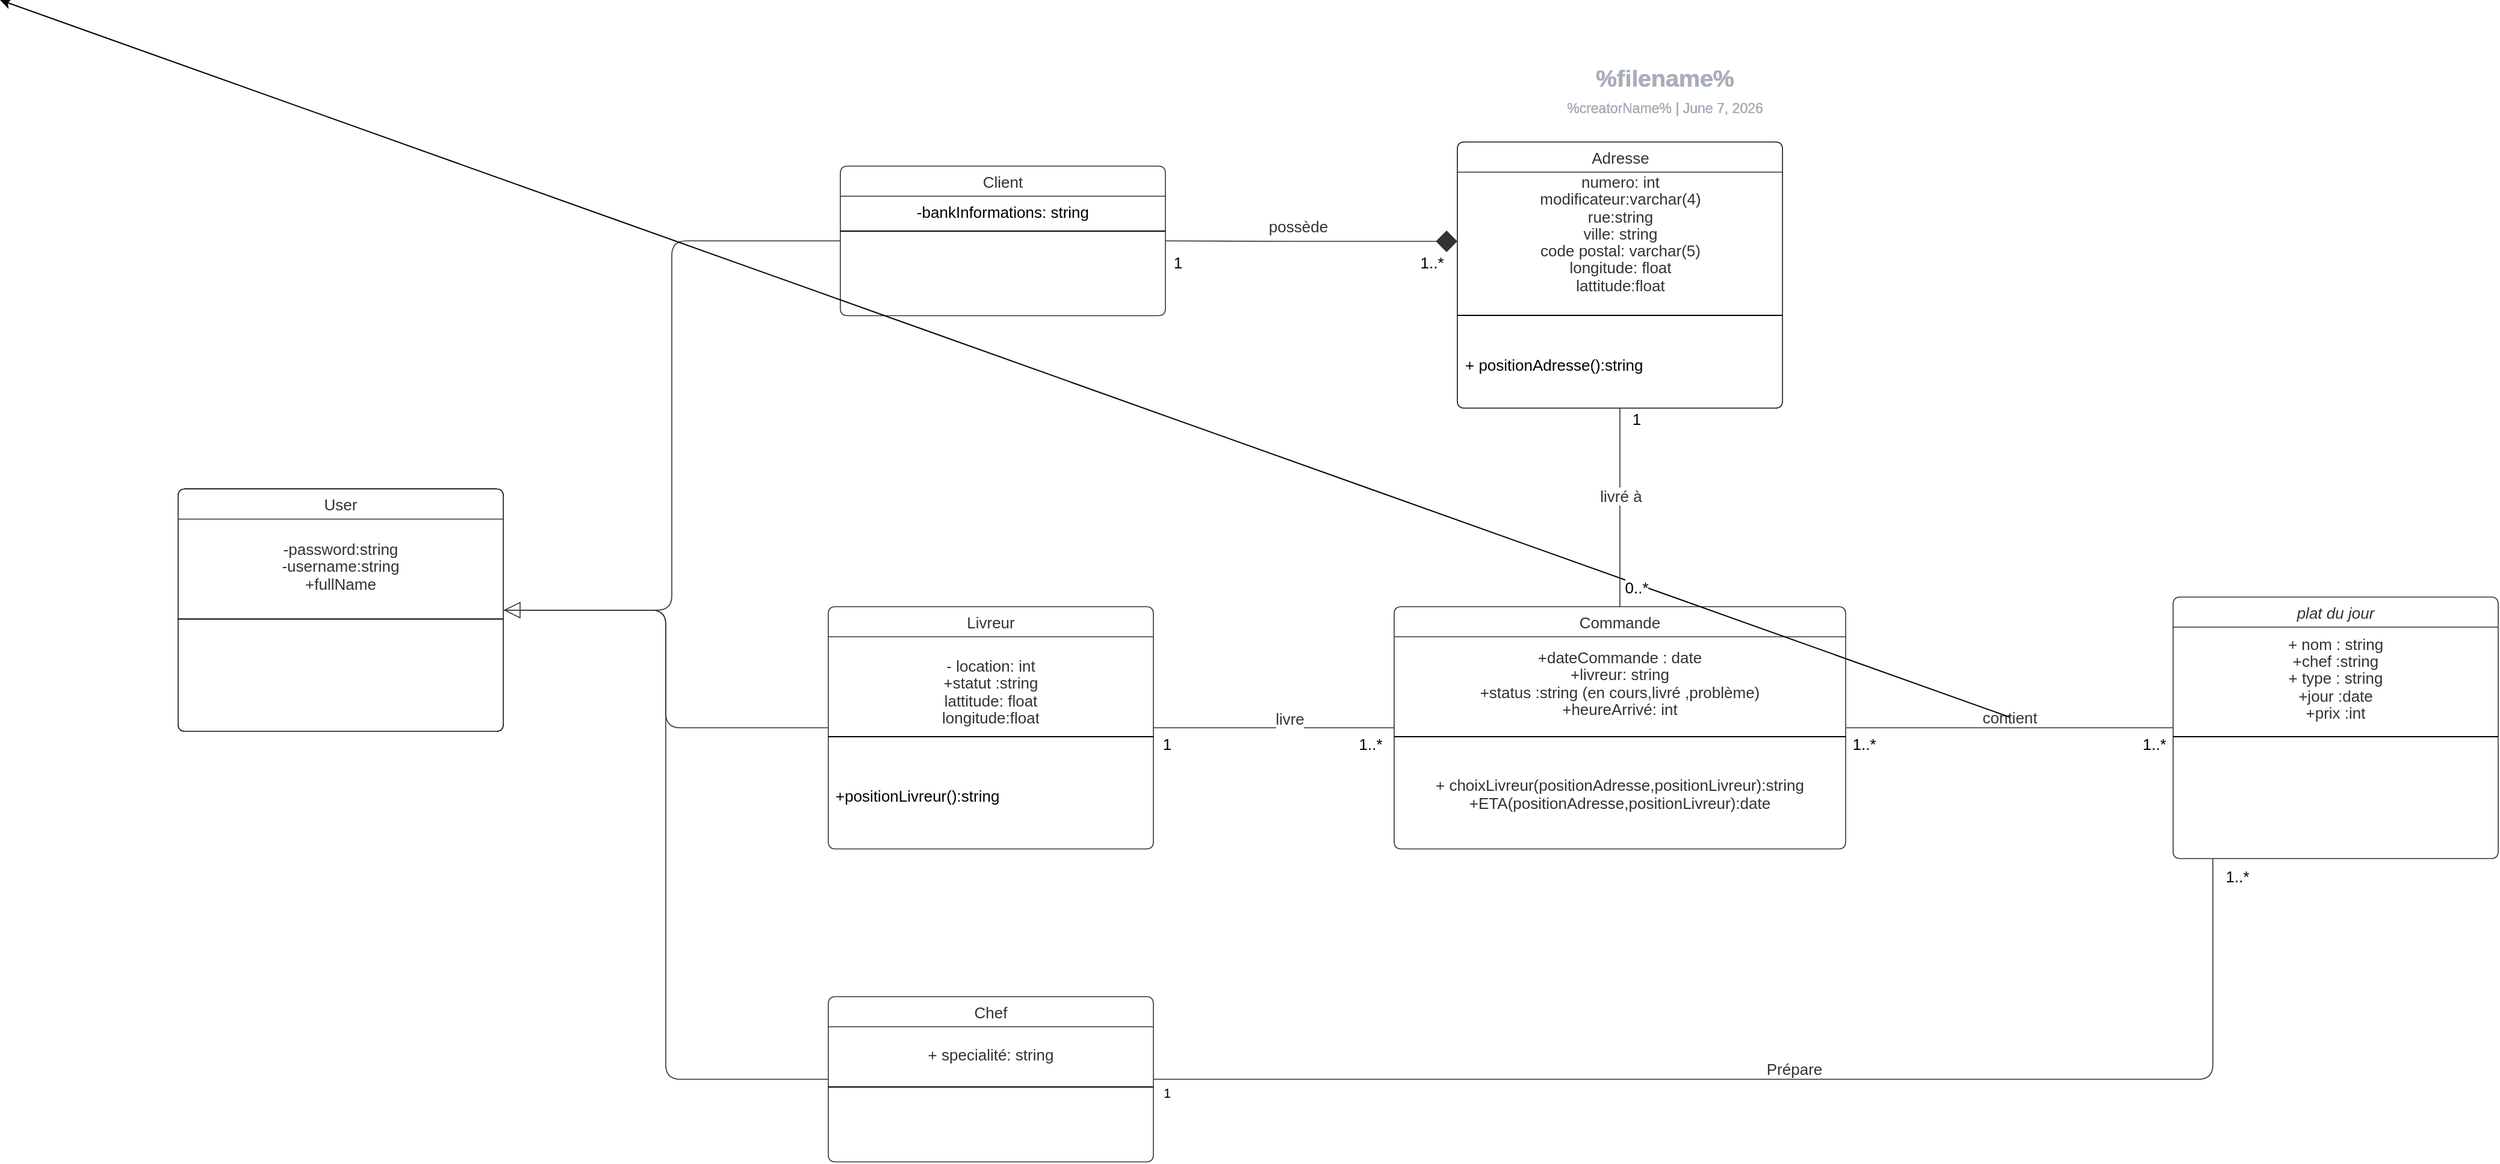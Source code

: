 <mxfile version="20.7.4" type="github">
  <diagram id="hdS_zrCQjjvmw232QyaX" name="Page-1">
    <mxGraphModel dx="2440" dy="1329" grid="1" gridSize="10" guides="1" tooltips="1" connect="1" arrows="1" fold="1" page="1" pageScale="1" pageWidth="827" pageHeight="1169" math="0" shadow="0">
      <root>
        <mxCell id="0" />
        <mxCell id="1" parent="0" />
        <mxCell id="U1_2OJh4UtTGv1gTS8dt-41" value="Chef" style="html=1;overflow=block;blockSpacing=1;swimlane;childLayout=stackLayout;horizontal=1;horizontalStack=0;resizeParent=1;resizeParentMax=0;resizeLast=0;collapsible=0;fontStyle=0;marginBottom=0;swimlaneFillColor=#ffffff;startSize=25;whiteSpace=wrap;fontSize=13;fontColor=#333333;align=center;spacing=0;strokeColor=#333333;strokeOpacity=100;fillOpacity=100;rounded=1;absoluteArcSize=1;arcSize=12;fillColor=#ffffff;strokeWidth=0.8;" parent="1" vertex="1">
          <mxGeometry x="680" y="820" width="270" height="137.25" as="geometry" />
        </mxCell>
        <mxCell id="U1_2OJh4UtTGv1gTS8dt-42" value="+ specialité: string" style="part=1;html=1;resizeHeight=0;strokeColor=none;fillColor=none;verticalAlign=middle;spacingLeft=4;spacingRight=4;overflow=hidden;rotatable=0;points=[[0,0.5],[1,0.5]];portConstraint=eastwest;swimlaneFillColor=#ffffff;strokeOpacity=100;fillOpacity=100;whiteSpace=wrap;fontSize=13;fontColor=#333333;align=center;" parent="U1_2OJh4UtTGv1gTS8dt-41" vertex="1">
          <mxGeometry y="25" width="270" height="46" as="geometry" />
        </mxCell>
        <mxCell id="U1_2OJh4UtTGv1gTS8dt-43" value="" style="line;strokeWidth=1;fillColor=none;align=left;verticalAlign=middle;spacingTop=-1;spacingLeft=3;spacingRight=3;rotatable=0;labelPosition=right;points=[];portConstraint=eastwest;" parent="U1_2OJh4UtTGv1gTS8dt-41" vertex="1">
          <mxGeometry y="71" width="270" height="8" as="geometry" />
        </mxCell>
        <mxCell id="U1_2OJh4UtTGv1gTS8dt-44" value="" style="part=1;html=1;resizeHeight=0;strokeColor=none;fillColor=none;verticalAlign=middle;spacingLeft=4;spacingRight=4;overflow=hidden;rotatable=0;points=[[0,0.5],[1,0.5]];portConstraint=eastwest;swimlaneFillColor=#ffffff;strokeOpacity=100;fillOpacity=100;whiteSpace=wrap;fontSize=13;align=center;" parent="U1_2OJh4UtTGv1gTS8dt-41" vertex="1">
          <mxGeometry y="79" width="270" height="58.25" as="geometry" />
        </mxCell>
        <UserObject label="" lucidchartObjectId="hbmcKppnz3ou" id="U1_2OJh4UtTGv1gTS8dt-45">
          <mxCell style="html=1;jettySize=18;whiteSpace=wrap;fontSize=13;strokeColor=#333333;strokeOpacity=100;strokeWidth=0.8;rounded=1;arcSize=24;edgeStyle=orthogonalEdgeStyle;startArrow=none;endArrow=none;exitX=1.001;exitY=0.5;exitPerimeter=0;" parent="1" source="U1_2OJh4UtTGv1gTS8dt-41" target="RWhxmAeCFr4lGcvdIDr7-95" edge="1">
            <mxGeometry width="100" height="100" relative="1" as="geometry">
              <Array as="points">
                <mxPoint x="1830" y="889" />
              </Array>
              <mxPoint x="1830" y="673.685" as="targetPoint" />
            </mxGeometry>
          </mxCell>
        </UserObject>
        <mxCell id="U1_2OJh4UtTGv1gTS8dt-46" value="Prépare" style="text;html=1;resizable=0;labelBackgroundColor=default;align=center;verticalAlign=middle;fontColor=#333333;fontSize=13;" parent="U1_2OJh4UtTGv1gTS8dt-45" vertex="1">
          <mxGeometry relative="1" as="geometry">
            <mxPoint y="-9" as="offset" />
          </mxGeometry>
        </mxCell>
        <mxCell id="U1_2OJh4UtTGv1gTS8dt-48" value="1..*" style="text;html=1;resizable=0;labelBackgroundColor=default;align=center;verticalAlign=middle;fontSize=13;" parent="U1_2OJh4UtTGv1gTS8dt-45" vertex="1">
          <mxGeometry x="0.683" relative="1" as="geometry">
            <mxPoint x="20" y="-154" as="offset" />
          </mxGeometry>
        </mxCell>
        <mxCell id="RWhxmAeCFr4lGcvdIDr7-161" value="1" style="edgeLabel;html=1;align=center;verticalAlign=middle;resizable=0;points=[];" vertex="1" connectable="0" parent="U1_2OJh4UtTGv1gTS8dt-45">
          <mxGeometry x="-0.086" y="3" relative="1" as="geometry">
            <mxPoint x="-476" y="14" as="offset" />
          </mxGeometry>
        </mxCell>
        <mxCell id="U1_2OJh4UtTGv1gTS8dt-59" value="User" style="html=1;overflow=block;blockSpacing=1;swimlane;childLayout=stackLayout;horizontal=1;horizontalStack=0;resizeParent=1;resizeParentMax=0;resizeLast=0;collapsible=0;fontStyle=0;marginBottom=0;swimlaneFillColor=#ffffff;startSize=25;whiteSpace=wrap;fontSize=13;fontColor=#333333;align=center;spacing=0;strokeColor=#333333;strokeOpacity=100;fillOpacity=100;rounded=1;absoluteArcSize=1;arcSize=12;fillColor=#ffffff;strokeWidth=0.8;" parent="1" vertex="1">
          <mxGeometry x="140" y="398.25" width="270" height="201.25" as="geometry" />
        </mxCell>
        <mxCell id="U1_2OJh4UtTGv1gTS8dt-60" value="&lt;div style=&quot;display: flex; justify-content: center; text-align: center; align-items: baseline; font-size: 0; line-height: 1.25;margin-top: -2px;&quot;&gt;&lt;span&gt;&lt;span style=&quot;font-size:13px;color:#333333;&quot;&gt;-password:string&lt;br&gt;&lt;/span&gt;&lt;/span&gt;&lt;/div&gt;&lt;div style=&quot;display: flex; justify-content: center; text-align: center; align-items: baseline; font-size: 0; line-height: 1.25;margin-top: -2px;&quot;&gt;&lt;span&gt;&lt;span style=&quot;font-size:13px;color:#333333;&quot;&gt;-username:string&lt;br&gt;&lt;/span&gt;&lt;/span&gt;&lt;/div&gt;&lt;div style=&quot;display: flex; justify-content: center; text-align: center; align-items: baseline; font-size: 0; line-height: 1.25;margin-top: -2px;&quot;&gt;&lt;span&gt;&lt;span style=&quot;font-size:13px;color:#333333;&quot;&gt;+fullName&lt;br&gt;&lt;/span&gt;&lt;/span&gt;&lt;/div&gt;&lt;div style=&quot;display: flex; justify-content: center; text-align: center; align-items: baseline; font-size: 0; line-height: 1.25;margin-top: -2px;&quot;&gt;&lt;span&gt;&lt;br&gt;&lt;/span&gt;&lt;/div&gt;" style="part=1;html=1;resizeHeight=0;strokeColor=none;fillColor=none;verticalAlign=middle;spacingLeft=4;spacingRight=4;overflow=hidden;rotatable=0;points=[[0,0.5],[1,0.5]];portConstraint=eastwest;swimlaneFillColor=#ffffff;strokeOpacity=100;fillOpacity=100;whiteSpace=wrap;fontSize=13;fontColor=#333333;align=center;" parent="U1_2OJh4UtTGv1gTS8dt-59" vertex="1">
          <mxGeometry y="25" width="270" height="79" as="geometry" />
        </mxCell>
        <mxCell id="U1_2OJh4UtTGv1gTS8dt-61" value="" style="line;strokeWidth=1;fillColor=none;align=left;verticalAlign=middle;spacingTop=-1;spacingLeft=3;spacingRight=3;rotatable=0;labelPosition=right;points=[];portConstraint=eastwest;" parent="U1_2OJh4UtTGv1gTS8dt-59" vertex="1">
          <mxGeometry y="104" width="270" height="8" as="geometry" />
        </mxCell>
        <mxCell id="U1_2OJh4UtTGv1gTS8dt-62" value="" style="part=1;resizeHeight=0;strokeColor=none;fillColor=none;align=left;verticalAlign=middle;spacingLeft=4;spacingRight=4;rotatable=0;points=[[0,0.5],[1,0.5]];portConstraint=eastwest;swimlaneFillColor=#ffffff;strokeOpacity=100;fillOpacity=100;whiteSpace=wrap;overflow=block;blockSpacing=1;html=1;fontSize=13;" parent="U1_2OJh4UtTGv1gTS8dt-59" vertex="1">
          <mxGeometry y="112" width="270" height="89.25" as="geometry" />
        </mxCell>
        <UserObject label="" lucidchartObjectId="EmTddqZ1q9em" id="U1_2OJh4UtTGv1gTS8dt-65">
          <mxCell style="html=1;jettySize=18;whiteSpace=wrap;fontSize=13;strokeColor=#333333;strokeOpacity=100;strokeWidth=0.8;rounded=1;arcSize=24;edgeStyle=orthogonalEdgeStyle;startArrow=block;startFill=0;startSize=12;endArrow=none;exitX=1.001;exitY=0.5;exitPerimeter=0;entryX=-0.001;entryY=0.5;entryPerimeter=0;" parent="1" source="U1_2OJh4UtTGv1gTS8dt-59" target="U1_2OJh4UtTGv1gTS8dt-41" edge="1">
            <mxGeometry width="100" height="100" relative="1" as="geometry">
              <Array as="points" />
            </mxGeometry>
          </mxCell>
        </UserObject>
        <mxCell id="1KbfCKK-a7wuh9zhNjNE-63" parent="1" />
        <mxCell id="1KbfCKK-a7wuh9zhNjNE-68" value="Client" style="html=1;overflow=block;blockSpacing=1;swimlane;childLayout=stackLayout;horizontal=1;horizontalStack=0;resizeParent=1;resizeParentMax=0;resizeLast=0;collapsible=0;fontStyle=0;marginBottom=0;swimlaneFillColor=#ffffff;startSize=25;whiteSpace=wrap;fontSize=13;fontColor=#333333;align=center;spacing=0;strokeColor=#333333;strokeOpacity=100;fillOpacity=100;rounded=1;absoluteArcSize=1;arcSize=12;fillColor=#ffffff;strokeWidth=0.8;" parent="1KbfCKK-a7wuh9zhNjNE-63" vertex="1">
          <mxGeometry x="690" y="130" width="270" height="124.25" as="geometry" />
        </mxCell>
        <mxCell id="1KbfCKK-a7wuh9zhNjNE-69" value="-bankInformations: string" style="part=1;html=1;resizeHeight=0;strokeColor=none;fillColor=none;verticalAlign=middle;spacingLeft=4;spacingRight=4;overflow=hidden;rotatable=0;points=[[0,0.5],[1,0.5]];portConstraint=eastwest;swimlaneFillColor=#ffffff;strokeOpacity=100;fillOpacity=100;whiteSpace=wrap;fontSize=13;align=center;" parent="1KbfCKK-a7wuh9zhNjNE-68" vertex="1">
          <mxGeometry y="25" width="270" height="25" as="geometry" />
        </mxCell>
        <mxCell id="1KbfCKK-a7wuh9zhNjNE-70" value="" style="line;strokeWidth=1;fillColor=none;align=left;verticalAlign=middle;spacingTop=-1;spacingLeft=3;spacingRight=3;rotatable=0;labelPosition=right;points=[];portConstraint=eastwest;" parent="1KbfCKK-a7wuh9zhNjNE-68" vertex="1">
          <mxGeometry y="50" width="270" height="8" as="geometry" />
        </mxCell>
        <mxCell id="1KbfCKK-a7wuh9zhNjNE-71" value="" style="part=1;html=1;resizeHeight=0;strokeColor=none;fillColor=none;verticalAlign=middle;spacingLeft=4;spacingRight=4;overflow=hidden;rotatable=0;points=[[0,0.5],[1,0.5]];portConstraint=eastwest;swimlaneFillColor=#ffffff;strokeOpacity=100;fillOpacity=100;whiteSpace=wrap;fontSize=13;align=center;" parent="1KbfCKK-a7wuh9zhNjNE-68" vertex="1">
          <mxGeometry y="58" width="270" height="66.25" as="geometry" />
        </mxCell>
        <mxCell id="1KbfCKK-a7wuh9zhNjNE-112" value="User" style="html=1;overflow=block;blockSpacing=1;swimlane;childLayout=stackLayout;horizontal=1;horizontalStack=0;resizeParent=1;resizeParentMax=0;resizeLast=0;collapsible=0;fontStyle=0;marginBottom=0;swimlaneFillColor=#ffffff;startSize=25;whiteSpace=wrap;fontSize=13;fontColor=#333333;align=center;spacing=0;strokeColor=#333333;strokeOpacity=100;fillOpacity=100;rounded=1;absoluteArcSize=1;arcSize=12;fillColor=#ffffff;strokeWidth=0.8;" parent="1KbfCKK-a7wuh9zhNjNE-63" vertex="1">
          <mxGeometry x="140" y="398.25" width="270" height="201.25" as="geometry" />
        </mxCell>
        <mxCell id="1KbfCKK-a7wuh9zhNjNE-113" value="&lt;div style=&quot;display: flex; justify-content: center; text-align: center; align-items: baseline; font-size: 0; line-height: 1.25;margin-top: -2px;&quot;&gt;&lt;span&gt;&lt;span style=&quot;font-size:13px;color:#333333;&quot;&gt;-password:string&lt;br&gt;&lt;/span&gt;&lt;/span&gt;&lt;/div&gt;&lt;div style=&quot;display: flex; justify-content: center; text-align: center; align-items: baseline; font-size: 0; line-height: 1.25;margin-top: -2px;&quot;&gt;&lt;span&gt;&lt;span style=&quot;font-size:13px;color:#333333;&quot;&gt;-username:string&lt;br&gt;&lt;/span&gt;&lt;/span&gt;&lt;/div&gt;&lt;div style=&quot;display: flex; justify-content: center; text-align: center; align-items: baseline; font-size: 0; line-height: 1.25;margin-top: -2px;&quot;&gt;&lt;span&gt;&lt;span style=&quot;font-size:13px;color:#333333;&quot;&gt;+fullName&lt;br&gt;&lt;/span&gt;&lt;/span&gt;&lt;/div&gt;&lt;div style=&quot;display: flex; justify-content: center; text-align: center; align-items: baseline; font-size: 0; line-height: 1.25;margin-top: -2px;&quot;&gt;&lt;span&gt;&lt;br&gt;&lt;/span&gt;&lt;/div&gt;" style="part=1;html=1;resizeHeight=0;strokeColor=none;fillColor=none;verticalAlign=middle;spacingLeft=4;spacingRight=4;overflow=hidden;rotatable=0;points=[[0,0.5],[1,0.5]];portConstraint=eastwest;swimlaneFillColor=#ffffff;strokeOpacity=100;fillOpacity=100;whiteSpace=wrap;fontSize=13;fontColor=#333333;align=center;" parent="1KbfCKK-a7wuh9zhNjNE-112" vertex="1">
          <mxGeometry y="25" width="270" height="79" as="geometry" />
        </mxCell>
        <mxCell id="1KbfCKK-a7wuh9zhNjNE-114" value="" style="line;strokeWidth=1;fillColor=none;align=left;verticalAlign=middle;spacingTop=-1;spacingLeft=3;spacingRight=3;rotatable=0;labelPosition=right;points=[];portConstraint=eastwest;" parent="1KbfCKK-a7wuh9zhNjNE-112" vertex="1">
          <mxGeometry y="104" width="270" height="8" as="geometry" />
        </mxCell>
        <mxCell id="1KbfCKK-a7wuh9zhNjNE-115" value="" style="part=1;resizeHeight=0;strokeColor=none;fillColor=none;align=left;verticalAlign=middle;spacingLeft=4;spacingRight=4;rotatable=0;points=[[0,0.5],[1,0.5]];portConstraint=eastwest;swimlaneFillColor=#ffffff;strokeOpacity=100;fillOpacity=100;whiteSpace=wrap;overflow=block;blockSpacing=1;html=1;fontSize=13;" parent="1KbfCKK-a7wuh9zhNjNE-112" vertex="1">
          <mxGeometry y="112" width="270" height="89.25" as="geometry" />
        </mxCell>
        <UserObject label="" lucidchartObjectId="FlTdkgDGYBUg" id="1KbfCKK-a7wuh9zhNjNE-117">
          <mxCell style="html=1;jettySize=18;whiteSpace=wrap;fontSize=13;strokeColor=#333333;strokeOpacity=100;strokeWidth=0.8;rounded=1;arcSize=24;edgeStyle=orthogonalEdgeStyle;startArrow=none;endArrow=none;exitX=1.001;exitY=0.5;exitPerimeter=0;entryX=-0.001;entryY=0.5;entryPerimeter=0;" parent="1KbfCKK-a7wuh9zhNjNE-63" source="1KbfCKK-a7wuh9zhNjNE-112" target="1KbfCKK-a7wuh9zhNjNE-68" edge="1">
            <mxGeometry width="100" height="100" relative="1" as="geometry">
              <Array as="points" />
            </mxGeometry>
          </mxCell>
        </UserObject>
        <mxCell id="1KbfCKK-a7wuh9zhNjNE-64" value="" style="group;dropTarget=0;pointerEvents=0;" parent="1KbfCKK-a7wuh9zhNjNE-63" vertex="1">
          <mxGeometry x="1055" y="40" width="640" height="44" as="geometry" />
        </mxCell>
        <UserObject label="%filename%" placeholders="1" lucidchartObjectId="kWBYl.rsL5rs" id="1KbfCKK-a7wuh9zhNjNE-65">
          <mxCell style="points=[[0.062,0.967,0],[0.946,0.967,0]];html=1;overflow=block;blockSpacing=1;whiteSpace=wrap;fontSize=19.7;fontColor=#a9afb8;fontStyle=1;align=center;spacingLeft=7;spacingRight=7;spacingTop=2;spacing=3;strokeOpacity=0;fillOpacity=0;rounded=1;absoluteArcSize=1;arcSize=12;fillColor=#ffffff;strokeWidth=1.5;" parent="1KbfCKK-a7wuh9zhNjNE-64" vertex="1">
            <mxGeometry width="640" height="31" as="geometry" />
          </mxCell>
        </UserObject>
        <UserObject label="%creatorName%  |  %date{mmmm d, yyyy}%" placeholders="1" lucidchartObjectId="kWBYolvidEkw" id="1KbfCKK-a7wuh9zhNjNE-66">
          <mxCell style="html=1;overflow=block;blockSpacing=1;whiteSpace=wrap;fontSize=11.5;fontColor=#a9afb8;align=center;spacingLeft=7;spacingRight=7;spacingTop=2;spacing=3;strokeOpacity=0;fillOpacity=0;rounded=1;absoluteArcSize=1;arcSize=12;fillColor=#ffffff;strokeWidth=1.5;" parent="1KbfCKK-a7wuh9zhNjNE-64" vertex="1">
            <mxGeometry y="30" width="640" height="14" as="geometry" />
          </mxCell>
        </UserObject>
        <mxCell id="RWhxmAeCFr4lGcvdIDr7-3" parent="1" />
        <mxCell id="RWhxmAeCFr4lGcvdIDr7-40" value="User" style="html=1;overflow=block;blockSpacing=1;swimlane;childLayout=stackLayout;horizontal=1;horizontalStack=0;resizeParent=1;resizeParentMax=0;resizeLast=0;collapsible=0;fontStyle=0;marginBottom=0;swimlaneFillColor=#ffffff;startSize=25;whiteSpace=wrap;fontSize=13;fontColor=#333333;align=center;spacing=0;strokeColor=#333333;strokeOpacity=100;fillOpacity=100;rounded=1;absoluteArcSize=1;arcSize=12;fillColor=#ffffff;strokeWidth=0.8;" vertex="1" parent="RWhxmAeCFr4lGcvdIDr7-3">
          <mxGeometry x="140" y="398.25" width="270" height="201.25" as="geometry" />
        </mxCell>
        <mxCell id="RWhxmAeCFr4lGcvdIDr7-41" value="&lt;div style=&quot;display: flex; justify-content: center; text-align: center; align-items: baseline; font-size: 0; line-height: 1.25;margin-top: -2px;&quot;&gt;&lt;span&gt;&lt;span style=&quot;font-size:13px;color:#333333;&quot;&gt;-password:string&lt;br&gt;&lt;/span&gt;&lt;/span&gt;&lt;/div&gt;&lt;div style=&quot;display: flex; justify-content: center; text-align: center; align-items: baseline; font-size: 0; line-height: 1.25;margin-top: -2px;&quot;&gt;&lt;span&gt;&lt;span style=&quot;font-size:13px;color:#333333;&quot;&gt;-username:string&lt;br&gt;&lt;/span&gt;&lt;/span&gt;&lt;/div&gt;&lt;div style=&quot;display: flex; justify-content: center; text-align: center; align-items: baseline; font-size: 0; line-height: 1.25;margin-top: -2px;&quot;&gt;&lt;span&gt;&lt;span style=&quot;font-size:13px;color:#333333;&quot;&gt;+fullName&lt;br&gt;&lt;/span&gt;&lt;/span&gt;&lt;/div&gt;&lt;div style=&quot;display: flex; justify-content: center; text-align: center; align-items: baseline; font-size: 0; line-height: 1.25;margin-top: -2px;&quot;&gt;&lt;span&gt;&lt;br&gt;&lt;/span&gt;&lt;/div&gt;" style="part=1;html=1;resizeHeight=0;strokeColor=none;fillColor=none;verticalAlign=middle;spacingLeft=4;spacingRight=4;overflow=hidden;rotatable=0;points=[[0,0.5],[1,0.5]];portConstraint=eastwest;swimlaneFillColor=#ffffff;strokeOpacity=100;fillOpacity=100;whiteSpace=wrap;fontSize=13;fontColor=#333333;align=center;" vertex="1" parent="RWhxmAeCFr4lGcvdIDr7-40">
          <mxGeometry y="25" width="270" height="79" as="geometry" />
        </mxCell>
        <mxCell id="RWhxmAeCFr4lGcvdIDr7-42" value="" style="line;strokeWidth=1;fillColor=none;align=left;verticalAlign=middle;spacingTop=-1;spacingLeft=3;spacingRight=3;rotatable=0;labelPosition=right;points=[];portConstraint=eastwest;" vertex="1" parent="RWhxmAeCFr4lGcvdIDr7-40">
          <mxGeometry y="104" width="270" height="8" as="geometry" />
        </mxCell>
        <mxCell id="RWhxmAeCFr4lGcvdIDr7-43" value="" style="part=1;resizeHeight=0;strokeColor=none;fillColor=none;align=left;verticalAlign=middle;spacingLeft=4;spacingRight=4;rotatable=0;points=[[0,0.5],[1,0.5]];portConstraint=eastwest;swimlaneFillColor=#ffffff;strokeOpacity=100;fillOpacity=100;whiteSpace=wrap;overflow=block;blockSpacing=1;html=1;fontSize=13;" vertex="1" parent="RWhxmAeCFr4lGcvdIDr7-40">
          <mxGeometry y="112" width="270" height="89.25" as="geometry" />
        </mxCell>
        <mxCell id="RWhxmAeCFr4lGcvdIDr7-46" parent="RWhxmAeCFr4lGcvdIDr7-3" />
        <mxCell id="RWhxmAeCFr4lGcvdIDr7-67" value="User" style="html=1;overflow=block;blockSpacing=1;swimlane;childLayout=stackLayout;horizontal=1;horizontalStack=0;resizeParent=1;resizeParentMax=0;resizeLast=0;collapsible=0;fontStyle=0;marginBottom=0;swimlaneFillColor=#ffffff;startSize=25;whiteSpace=wrap;fontSize=13;fontColor=#333333;align=center;spacing=0;strokeColor=#333333;strokeOpacity=100;fillOpacity=100;rounded=1;absoluteArcSize=1;arcSize=12;fillColor=#ffffff;strokeWidth=0.8;" vertex="1" parent="RWhxmAeCFr4lGcvdIDr7-46">
          <mxGeometry x="140" y="398.25" width="270" height="201.25" as="geometry" />
        </mxCell>
        <mxCell id="RWhxmAeCFr4lGcvdIDr7-68" value="&lt;div style=&quot;display: flex; justify-content: center; text-align: center; align-items: baseline; font-size: 0; line-height: 1.25;margin-top: -2px;&quot;&gt;&lt;span&gt;&lt;span style=&quot;font-size:13px;color:#333333;&quot;&gt;-password:string&lt;br&gt;&lt;/span&gt;&lt;/span&gt;&lt;/div&gt;&lt;div style=&quot;display: flex; justify-content: center; text-align: center; align-items: baseline; font-size: 0; line-height: 1.25;margin-top: -2px;&quot;&gt;&lt;span&gt;&lt;span style=&quot;font-size:13px;color:#333333;&quot;&gt;-username:string&lt;br&gt;&lt;/span&gt;&lt;/span&gt;&lt;/div&gt;&lt;div style=&quot;display: flex; justify-content: center; text-align: center; align-items: baseline; font-size: 0; line-height: 1.25;margin-top: -2px;&quot;&gt;&lt;span&gt;&lt;span style=&quot;font-size:13px;color:#333333;&quot;&gt;+fullName&lt;br&gt;&lt;/span&gt;&lt;/span&gt;&lt;/div&gt;&lt;div style=&quot;display: flex; justify-content: center; text-align: center; align-items: baseline; font-size: 0; line-height: 1.25;margin-top: -2px;&quot;&gt;&lt;span&gt;&lt;br&gt;&lt;/span&gt;&lt;/div&gt;" style="part=1;html=1;resizeHeight=0;strokeColor=none;fillColor=none;verticalAlign=middle;spacingLeft=4;spacingRight=4;overflow=hidden;rotatable=0;points=[[0,0.5],[1,0.5]];portConstraint=eastwest;swimlaneFillColor=#ffffff;strokeOpacity=100;fillOpacity=100;whiteSpace=wrap;fontSize=13;fontColor=#333333;align=center;" vertex="1" parent="RWhxmAeCFr4lGcvdIDr7-67">
          <mxGeometry y="25" width="270" height="79" as="geometry" />
        </mxCell>
        <mxCell id="RWhxmAeCFr4lGcvdIDr7-69" value="" style="line;strokeWidth=1;fillColor=none;align=left;verticalAlign=middle;spacingTop=-1;spacingLeft=3;spacingRight=3;rotatable=0;labelPosition=right;points=[];portConstraint=eastwest;" vertex="1" parent="RWhxmAeCFr4lGcvdIDr7-67">
          <mxGeometry y="104" width="270" height="8" as="geometry" />
        </mxCell>
        <mxCell id="RWhxmAeCFr4lGcvdIDr7-70" value="" style="part=1;resizeHeight=0;strokeColor=none;fillColor=none;align=left;verticalAlign=middle;spacingLeft=4;spacingRight=4;rotatable=0;points=[[0,0.5],[1,0.5]];portConstraint=eastwest;swimlaneFillColor=#ffffff;strokeOpacity=100;fillOpacity=100;whiteSpace=wrap;overflow=block;blockSpacing=1;html=1;fontSize=13;" vertex="1" parent="RWhxmAeCFr4lGcvdIDr7-67">
          <mxGeometry y="112" width="270" height="89.25" as="geometry" />
        </mxCell>
        <mxCell id="RWhxmAeCFr4lGcvdIDr7-74" value="" style="group;dropTarget=0;pointerEvents=0;" vertex="1" parent="RWhxmAeCFr4lGcvdIDr7-46">
          <mxGeometry x="1055" y="40" width="640" height="44" as="geometry" />
        </mxCell>
        <UserObject label="%filename%" placeholders="1" lucidchartObjectId="kWBYl.rsL5rs" id="RWhxmAeCFr4lGcvdIDr7-75">
          <mxCell style="points=[[0.062,0.967,0],[0.946,0.967,0]];html=1;overflow=block;blockSpacing=1;whiteSpace=wrap;fontSize=19.7;fontColor=#a9afb8;fontStyle=1;align=center;spacingLeft=7;spacingRight=7;spacingTop=2;spacing=3;strokeOpacity=0;fillOpacity=0;rounded=1;absoluteArcSize=1;arcSize=12;fillColor=#ffffff;strokeWidth=1.5;" vertex="1" parent="RWhxmAeCFr4lGcvdIDr7-74">
            <mxGeometry width="640" height="31" as="geometry" />
          </mxCell>
        </UserObject>
        <UserObject label="%creatorName%  |  %date{mmmm d, yyyy}%" placeholders="1" lucidchartObjectId="kWBYolvidEkw" id="RWhxmAeCFr4lGcvdIDr7-76">
          <mxCell style="html=1;overflow=block;blockSpacing=1;whiteSpace=wrap;fontSize=11.5;fontColor=#a9afb8;align=center;spacingLeft=7;spacingRight=7;spacingTop=2;spacing=3;strokeOpacity=0;fillOpacity=0;rounded=1;absoluteArcSize=1;arcSize=12;fillColor=#ffffff;strokeWidth=1.5;" vertex="1" parent="RWhxmAeCFr4lGcvdIDr7-74">
            <mxGeometry y="30" width="640" height="14" as="geometry" />
          </mxCell>
        </UserObject>
        <mxCell id="RWhxmAeCFr4lGcvdIDr7-82" parent="1" />
        <mxCell id="RWhxmAeCFr4lGcvdIDr7-83" value="Adresse" style="html=1;overflow=block;blockSpacing=1;swimlane;childLayout=stackLayout;horizontal=1;horizontalStack=0;resizeParent=1;resizeParentMax=0;resizeLast=0;collapsible=0;fontStyle=0;marginBottom=0;swimlaneFillColor=#ffffff;startSize=25;whiteSpace=wrap;fontSize=13;fontColor=#333333;align=center;spacing=0;strokeColor=#333333;strokeOpacity=100;fillOpacity=100;rounded=1;absoluteArcSize=1;arcSize=12;fillColor=#ffffff;strokeWidth=0.8;" vertex="1" parent="RWhxmAeCFr4lGcvdIDr7-82">
          <mxGeometry x="1202.5" y="110" width="270" height="221" as="geometry" />
        </mxCell>
        <mxCell id="RWhxmAeCFr4lGcvdIDr7-84" value="&lt;div style=&quot;display: flex; justify-content: center; text-align: center; align-items: baseline; font-size: 0; line-height: 1.25;margin-top: -2px;&quot;&gt;&lt;span&gt;&lt;span style=&quot;font-size:13px;color:#333333;&quot;&gt;numero: int&#xa;&lt;/span&gt;&lt;/span&gt;&lt;/div&gt;&lt;div style=&quot;display: flex; justify-content: center; text-align: center; align-items: baseline; font-size: 0; line-height: 1.25;margin-top: -2px;&quot;&gt;&lt;span&gt;&lt;span style=&quot;font-size:13px;color:#333333;&quot;&gt;modificateur:varchar(4)&#xa;&lt;/span&gt;&lt;/span&gt;&lt;/div&gt;&lt;div style=&quot;display: flex; justify-content: center; text-align: center; align-items: baseline; font-size: 0; line-height: 1.25;margin-top: -2px;&quot;&gt;&lt;span&gt;&lt;span style=&quot;font-size:13px;color:#333333;&quot;&gt;rue:string&#xa;&lt;/span&gt;&lt;/span&gt;&lt;/div&gt;&lt;div style=&quot;display: flex; justify-content: center; text-align: center; align-items: baseline; font-size: 0; line-height: 1.25;margin-top: -2px;&quot;&gt;&lt;span&gt;&lt;span style=&quot;font-size:13px;color:#333333;&quot;&gt;ville: string&#xa;&lt;/span&gt;&lt;/span&gt;&lt;/div&gt;&lt;div style=&quot;display: flex; justify-content: center; text-align: center; align-items: baseline; font-size: 0; line-height: 1.25;margin-top: -2px;&quot;&gt;&lt;span&gt;&lt;span style=&quot;font-size:13px;color:#333333;&quot;&gt;code postal: varchar(5)&#xa;&lt;/span&gt;&lt;/span&gt;&lt;/div&gt;&lt;div style=&quot;display: flex; justify-content: center; text-align: center; align-items: baseline; font-size: 0; line-height: 1.25;margin-top: -2px;&quot;&gt;&lt;span&gt;&lt;span style=&quot;font-size:13px;color:#333333;&quot;&gt;longitude: float&#xa;&lt;/span&gt;&lt;/span&gt;&lt;/div&gt;&lt;div style=&quot;display: flex; justify-content: center; text-align: center; align-items: baseline; font-size: 0; line-height: 1.25;margin-top: -2px;&quot;&gt;&lt;span&gt;&lt;span style=&quot;font-size:13px;color:#333333;&quot;&gt;lattitude:float&#xa;&lt;/span&gt;&lt;/span&gt;&lt;/div&gt;&lt;div style=&quot;display: flex; justify-content: center; text-align: center; align-items: baseline; font-size: 0; line-height: 1.25;margin-top: -2px;&quot;&gt;&lt;span&gt;&lt;span style=&quot;font-size:13px;color:#333333;&quot;&gt;&#xa;&lt;/span&gt;&lt;/span&gt;&lt;/div&gt;&lt;div style=&quot;display: flex; justify-content: center; text-align: center; align-items: baseline; font-size: 0; line-height: 1.25;margin-top: -2px;&quot;&gt;&lt;span&gt;&lt;/span&gt;&lt;/div&gt;" style="part=1;html=1;resizeHeight=0;strokeColor=none;fillColor=none;verticalAlign=middle;spacingLeft=4;spacingRight=4;overflow=hidden;rotatable=0;points=[[0,0.5],[1,0.5]];portConstraint=eastwest;swimlaneFillColor=#ffffff;strokeOpacity=100;fillOpacity=100;whiteSpace=wrap;fontSize=13;fontColor=#333333;align=center;" vertex="1" parent="RWhxmAeCFr4lGcvdIDr7-83">
          <mxGeometry y="25" width="270" height="115" as="geometry" />
        </mxCell>
        <mxCell id="RWhxmAeCFr4lGcvdIDr7-85" value="" style="line;strokeWidth=1;fillColor=none;align=left;verticalAlign=middle;spacingTop=-1;spacingLeft=3;spacingRight=3;rotatable=0;labelPosition=right;points=[];portConstraint=eastwest;" vertex="1" parent="RWhxmAeCFr4lGcvdIDr7-83">
          <mxGeometry y="140" width="270" height="8" as="geometry" />
        </mxCell>
        <mxCell id="RWhxmAeCFr4lGcvdIDr7-86" value="+ positionAdresse():string" style="part=1;resizeHeight=0;strokeColor=none;fillColor=none;align=left;verticalAlign=middle;spacingLeft=4;spacingRight=4;rotatable=0;points=[[0,0.5],[1,0.5]];portConstraint=eastwest;swimlaneFillColor=#ffffff;strokeOpacity=100;fillOpacity=100;whiteSpace=wrap;overflow=block;blockSpacing=1;html=1;fontSize=13;" vertex="1" parent="RWhxmAeCFr4lGcvdIDr7-83">
          <mxGeometry y="148" width="270" height="73" as="geometry" />
        </mxCell>
        <mxCell id="RWhxmAeCFr4lGcvdIDr7-91" value="Livreur" style="html=1;overflow=block;blockSpacing=1;swimlane;childLayout=stackLayout;horizontal=1;horizontalStack=0;resizeParent=1;resizeParentMax=0;resizeLast=0;collapsible=0;fontStyle=0;marginBottom=0;swimlaneFillColor=#ffffff;startSize=25;whiteSpace=wrap;fontSize=13;fontColor=#333333;align=center;spacing=0;strokeColor=#333333;strokeOpacity=100;fillOpacity=100;rounded=1;absoluteArcSize=1;arcSize=12;fillColor=#ffffff;strokeWidth=0.8;" vertex="1" parent="RWhxmAeCFr4lGcvdIDr7-82">
          <mxGeometry x="680" y="496" width="270" height="201.25" as="geometry" />
        </mxCell>
        <mxCell id="RWhxmAeCFr4lGcvdIDr7-92" value="&lt;div style=&quot;display: flex; justify-content: center; text-align: center; align-items: baseline; font-size: 0; line-height: 1.25;margin-top: -2px;&quot;&gt;&lt;span&gt;&lt;span style=&quot;font-size:13px;color:#333333;&quot;&gt;&#xa;&lt;/span&gt;&lt;/span&gt;&lt;/div&gt;&lt;div style=&quot;display: flex; justify-content: center; text-align: center; align-items: baseline; font-size: 0; line-height: 1.25;margin-top: -2px;&quot;&gt;&lt;span&gt;&lt;span style=&quot;font-size:13px;color:#333333;&quot;&gt;- location: int&#xa;&lt;/span&gt;&lt;/span&gt;&lt;/div&gt;&lt;div style=&quot;display: flex; justify-content: center; text-align: center; align-items: baseline; font-size: 0; line-height: 1.25;margin-top: -2px;&quot;&gt;&lt;span&gt;&lt;span style=&quot;font-size:13px;color:#333333;&quot;&gt;+statut :string&#xa;&lt;/span&gt;&lt;/span&gt;&lt;/div&gt;&lt;div style=&quot;display: flex; justify-content: center; text-align: center; align-items: baseline; font-size: 0; line-height: 1.25;margin-top: -2px;&quot;&gt;&lt;span&gt;&lt;span style=&quot;font-size:13px;color:#333333;&quot;&gt;lattitude: float&#xa;&lt;/span&gt;&lt;/span&gt;&lt;/div&gt;&lt;div style=&quot;display: flex; justify-content: center; text-align: center; align-items: baseline; font-size: 0; line-height: 1.25;margin-top: -2px;&quot;&gt;&lt;span&gt;&lt;span style=&quot;font-size:13px;color:#333333;&quot;&gt;longitude:float&lt;/span&gt;&lt;/span&gt;&lt;/div&gt;" style="part=1;html=1;resizeHeight=0;strokeColor=none;fillColor=none;verticalAlign=middle;spacingLeft=4;spacingRight=4;overflow=hidden;rotatable=0;points=[[0,0.5],[1,0.5]];portConstraint=eastwest;swimlaneFillColor=#ffffff;strokeOpacity=100;fillOpacity=100;whiteSpace=wrap;fontSize=13;fontColor=#333333;align=center;" vertex="1" parent="RWhxmAeCFr4lGcvdIDr7-91">
          <mxGeometry y="25" width="270" height="79" as="geometry" />
        </mxCell>
        <mxCell id="RWhxmAeCFr4lGcvdIDr7-93" value="" style="line;strokeWidth=1;fillColor=none;align=left;verticalAlign=middle;spacingTop=-1;spacingLeft=3;spacingRight=3;rotatable=0;labelPosition=right;points=[];portConstraint=eastwest;" vertex="1" parent="RWhxmAeCFr4lGcvdIDr7-91">
          <mxGeometry y="104" width="270" height="8" as="geometry" />
        </mxCell>
        <mxCell id="RWhxmAeCFr4lGcvdIDr7-94" value="+positionLivreur():string" style="part=1;resizeHeight=0;strokeColor=none;fillColor=none;align=left;verticalAlign=middle;spacingLeft=4;spacingRight=4;rotatable=0;points=[[0,0.5],[1,0.5]];portConstraint=eastwest;swimlaneFillColor=#ffffff;strokeOpacity=100;fillOpacity=100;whiteSpace=wrap;overflow=block;blockSpacing=1;html=1;fontSize=13;" vertex="1" parent="RWhxmAeCFr4lGcvdIDr7-91">
          <mxGeometry y="112" width="270" height="89.25" as="geometry" />
        </mxCell>
        <mxCell id="RWhxmAeCFr4lGcvdIDr7-95" value="plat du jour" style="html=1;overflow=block;blockSpacing=1;swimlane;childLayout=stackLayout;horizontal=1;horizontalStack=0;resizeParent=1;resizeParentMax=0;resizeLast=0;collapsible=0;marginBottom=0;swimlaneFillColor=#ffffff;startSize=25;whiteSpace=wrap;fontSize=13;fontColor=#333333;fontStyle=2;align=center;spacing=0;strokeColor=#333333;strokeOpacity=100;fillOpacity=100;rounded=1;absoluteArcSize=1;arcSize=12;fillColor=#ffffff;strokeWidth=0.8;" vertex="1" parent="RWhxmAeCFr4lGcvdIDr7-82">
          <mxGeometry x="1797" y="488" width="270" height="217.25" as="geometry" />
        </mxCell>
        <mxCell id="RWhxmAeCFr4lGcvdIDr7-96" value="&lt;div style=&quot;display: flex; justify-content: center; text-align: center; align-items: baseline; font-size: 0; line-height: 1.25;margin-top: -2px;&quot;&gt;&lt;span&gt;&lt;span style=&quot;font-size:13px;color:#333333;&quot;&gt;+ nom : string&#xa;&lt;/span&gt;&lt;/span&gt;&lt;/div&gt;&lt;div style=&quot;display: flex; justify-content: center; text-align: center; align-items: baseline; font-size: 0; line-height: 1.25;margin-top: -2px;&quot;&gt;&lt;span&gt;&lt;span style=&quot;font-size:13px;color:#333333;&quot;&gt;+chef :string&#xa;&lt;/span&gt;&lt;/span&gt;&lt;/div&gt;&lt;div style=&quot;display: flex; justify-content: center; text-align: center; align-items: baseline; font-size: 0; line-height: 1.25;margin-top: -2px;&quot;&gt;&lt;span&gt;&lt;span style=&quot;font-size:13px;color:#333333;&quot;&gt;+ type : string&#xa;&lt;/span&gt;&lt;/span&gt;&lt;/div&gt;&lt;div style=&quot;display: flex; justify-content: center; text-align: center; align-items: baseline; font-size: 0; line-height: 1.25;margin-top: -2px;&quot;&gt;&lt;span&gt;&lt;span style=&quot;font-size:13px;color:#333333;&quot;&gt;+jour :date&#xa;&lt;/span&gt;&lt;/span&gt;&lt;/div&gt;&lt;div style=&quot;display: flex; justify-content: center; text-align: center; align-items: baseline; font-size: 0; line-height: 1.25;margin-top: -2px;&quot;&gt;&lt;span&gt;&lt;span style=&quot;font-size:13px;color:#333333;&quot;&gt;+prix :int&lt;/span&gt;&lt;/span&gt;&lt;/div&gt;" style="part=1;html=1;resizeHeight=0;strokeColor=none;fillColor=none;verticalAlign=middle;spacingLeft=4;spacingRight=4;overflow=hidden;rotatable=0;points=[[0,0.5],[1,0.5]];portConstraint=eastwest;swimlaneFillColor=#ffffff;strokeOpacity=100;fillOpacity=100;whiteSpace=wrap;fontSize=13;fontColor=#333333;align=center;" vertex="1" parent="RWhxmAeCFr4lGcvdIDr7-95">
          <mxGeometry y="25" width="270" height="87" as="geometry" />
        </mxCell>
        <mxCell id="RWhxmAeCFr4lGcvdIDr7-97" value="" style="line;strokeWidth=1;fillColor=none;align=left;verticalAlign=middle;spacingTop=-1;spacingLeft=3;spacingRight=3;rotatable=0;labelPosition=right;points=[];portConstraint=eastwest;" vertex="1" parent="RWhxmAeCFr4lGcvdIDr7-95">
          <mxGeometry y="112" width="270" height="8" as="geometry" />
        </mxCell>
        <mxCell id="RWhxmAeCFr4lGcvdIDr7-98" value="" style="part=1;resizeHeight=0;strokeColor=none;fillColor=none;align=left;verticalAlign=middle;spacingLeft=4;spacingRight=4;rotatable=0;points=[[0,0.5],[1,0.5]];portConstraint=eastwest;swimlaneFillColor=#ffffff;strokeOpacity=100;fillOpacity=100;whiteSpace=wrap;overflow=block;blockSpacing=1;html=1;fontSize=13;" vertex="1" parent="RWhxmAeCFr4lGcvdIDr7-95">
          <mxGeometry y="120" width="270" height="97.25" as="geometry" />
        </mxCell>
        <mxCell id="RWhxmAeCFr4lGcvdIDr7-99" value="Commande" style="html=1;overflow=block;blockSpacing=1;swimlane;childLayout=stackLayout;horizontal=1;horizontalStack=0;resizeParent=1;resizeParentMax=0;resizeLast=0;collapsible=0;fontStyle=0;marginBottom=0;swimlaneFillColor=#ffffff;startSize=25;whiteSpace=wrap;fontSize=13;fontColor=#333333;align=center;spacing=0;strokeColor=#333333;strokeOpacity=100;fillOpacity=100;rounded=1;absoluteArcSize=1;arcSize=12;fillColor=#ffffff;strokeWidth=0.8;" vertex="1" parent="RWhxmAeCFr4lGcvdIDr7-82">
          <mxGeometry x="1150" y="496" width="375" height="201.25" as="geometry" />
        </mxCell>
        <mxCell id="RWhxmAeCFr4lGcvdIDr7-100" value="&lt;div style=&quot;display: flex; justify-content: center; text-align: center; align-items: baseline; font-size: 0; line-height: 1.25;margin-top: -2px;&quot;&gt;&lt;span&gt;&lt;span style=&quot;font-size:13px;color:#333333;&quot;&gt;+dateCommande : date&#xa;&lt;/span&gt;&lt;/span&gt;&lt;/div&gt;&lt;div style=&quot;display: flex; justify-content: center; text-align: center; align-items: baseline; font-size: 0; line-height: 1.25;margin-top: -2px;&quot;&gt;&lt;span&gt;&lt;span style=&quot;font-size:13px;color:#333333;&quot;&gt;+livreur: string&#xa;&lt;/span&gt;&lt;/span&gt;&lt;/div&gt;&lt;div style=&quot;display: flex; justify-content: center; text-align: center; align-items: baseline; font-size: 0; line-height: 1.25;margin-top: -2px;&quot;&gt;&lt;span&gt;&lt;span style=&quot;font-size:13px;color:#333333;&quot;&gt;+status :string (en cours,livré ,problème)&#xa;&lt;/span&gt;&lt;/span&gt;&lt;/div&gt;&lt;div style=&quot;display: flex; justify-content: center; text-align: center; align-items: baseline; font-size: 0; line-height: 1.25;margin-top: -2px;&quot;&gt;&lt;span&gt;&lt;span style=&quot;font-size:13px;color:#333333;&quot;&gt;+heureArrivé: int&lt;/span&gt;&lt;/span&gt;&lt;/div&gt;" style="part=1;html=1;resizeHeight=0;strokeColor=none;fillColor=none;verticalAlign=middle;spacingLeft=4;spacingRight=4;overflow=hidden;rotatable=0;points=[[0,0.5],[1,0.5]];portConstraint=eastwest;swimlaneFillColor=#ffffff;strokeOpacity=100;fillOpacity=100;whiteSpace=wrap;fontSize=13;fontColor=#333333;align=center;" vertex="1" parent="RWhxmAeCFr4lGcvdIDr7-99">
          <mxGeometry y="25" width="375" height="79" as="geometry" />
        </mxCell>
        <mxCell id="RWhxmAeCFr4lGcvdIDr7-101" value="" style="line;strokeWidth=1;fillColor=none;align=left;verticalAlign=middle;spacingTop=-1;spacingLeft=3;spacingRight=3;rotatable=0;labelPosition=right;points=[];portConstraint=eastwest;" vertex="1" parent="RWhxmAeCFr4lGcvdIDr7-99">
          <mxGeometry y="104" width="375" height="8" as="geometry" />
        </mxCell>
        <mxCell id="RWhxmAeCFr4lGcvdIDr7-102" value="&lt;div style=&quot;display: flex; justify-content: center; text-align: center; align-items: baseline; font-size: 0; line-height: 1.25;margin-top: -2px;&quot;&gt;&lt;span&gt;&lt;span style=&quot;font-size:13px;color:#333333;&quot;&gt;+ choixLivreur(positionAdresse,positionLivreur):string&#xa;&lt;/span&gt;&lt;/span&gt;&lt;/div&gt;&lt;div style=&quot;display: flex; justify-content: center; text-align: center; align-items: baseline; font-size: 0; line-height: 1.25;margin-top: -2px;&quot;&gt;&lt;span&gt;&lt;span style=&quot;font-size:13px;color:#333333;&quot;&gt;+ETA(positionAdresse,positionLivreur):date&lt;/span&gt;&lt;/span&gt;&lt;/div&gt;" style="part=1;resizeHeight=0;strokeColor=none;fillColor=none;align=left;verticalAlign=middle;spacingLeft=4;spacingRight=4;rotatable=0;points=[[0,0.5],[1,0.5]];portConstraint=eastwest;swimlaneFillColor=#ffffff;strokeOpacity=100;fillOpacity=100;whiteSpace=wrap;overflow=block;blockSpacing=1;html=1;fontSize=13;" vertex="1" parent="RWhxmAeCFr4lGcvdIDr7-99">
          <mxGeometry y="112" width="375" height="89.25" as="geometry" />
        </mxCell>
        <UserObject label="" lucidchartObjectId="a3lcvIBLx3UH" id="RWhxmAeCFr4lGcvdIDr7-103">
          <mxCell style="html=1;jettySize=18;whiteSpace=wrap;fontSize=13;strokeColor=#333333;strokeOpacity=100;strokeWidth=0.8;rounded=1;arcSize=24;edgeStyle=orthogonalEdgeStyle;startArrow=none;endArrow=none;" edge="1" parent="RWhxmAeCFr4lGcvdIDr7-82" source="RWhxmAeCFr4lGcvdIDr7-91" target="RWhxmAeCFr4lGcvdIDr7-99">
            <mxGeometry width="100" height="100" relative="1" as="geometry">
              <Array as="points" />
            </mxGeometry>
          </mxCell>
        </UserObject>
        <mxCell id="RWhxmAeCFr4lGcvdIDr7-104" value="livre" style="text;html=1;resizable=0;labelBackgroundColor=default;align=center;verticalAlign=middle;fontColor=#333333;fontSize=13;" vertex="1" parent="RWhxmAeCFr4lGcvdIDr7-103">
          <mxGeometry relative="1" as="geometry">
            <mxPoint x="13" y="-8" as="offset" />
          </mxGeometry>
        </mxCell>
        <mxCell id="RWhxmAeCFr4lGcvdIDr7-105" value="1" style="text;html=1;resizable=0;labelBackgroundColor=default;align=center;verticalAlign=middle;fontSize=13;" vertex="1" parent="RWhxmAeCFr4lGcvdIDr7-103">
          <mxGeometry x="-0.915" relative="1" as="geometry">
            <mxPoint x="2" y="13" as="offset" />
          </mxGeometry>
        </mxCell>
        <mxCell id="RWhxmAeCFr4lGcvdIDr7-106" value="1..*" style="text;html=1;resizable=0;labelBackgroundColor=default;align=center;verticalAlign=middle;fontSize=13;" vertex="1" parent="RWhxmAeCFr4lGcvdIDr7-103">
          <mxGeometry x="0.928" relative="1" as="geometry">
            <mxPoint x="-13" y="13" as="offset" />
          </mxGeometry>
        </mxCell>
        <UserObject label="" lucidchartObjectId="R4lc5TQhlQKx" id="RWhxmAeCFr4lGcvdIDr7-107">
          <mxCell style="html=1;jettySize=18;whiteSpace=wrap;fontSize=13;strokeColor=#333333;strokeOpacity=100;strokeWidth=0.8;rounded=1;arcSize=24;edgeStyle=orthogonalEdgeStyle;startArrow=none;endArrow=none;exitX=1.001;exitY=0.5;exitPerimeter=0;entryX=-0.001;entryY=0.5;entryPerimeter=0;" edge="1" parent="RWhxmAeCFr4lGcvdIDr7-82" source="RWhxmAeCFr4lGcvdIDr7-99" target="RWhxmAeCFr4lGcvdIDr7-95">
            <mxGeometry width="100" height="100" relative="1" as="geometry">
              <Array as="points" />
            </mxGeometry>
          </mxCell>
        </UserObject>
        <mxCell id="RWhxmAeCFr4lGcvdIDr7-108" value="contient" style="text;html=1;resizable=0;labelBackgroundColor=default;align=center;verticalAlign=middle;fontColor=#333333;fontSize=13;" vertex="1" parent="RWhxmAeCFr4lGcvdIDr7-107">
          <mxGeometry relative="1" as="geometry">
            <mxPoint y="-9" as="offset" />
          </mxGeometry>
        </mxCell>
        <mxCell id="RWhxmAeCFr4lGcvdIDr7-109" value="1..*" style="text;html=1;resizable=0;labelBackgroundColor=default;align=center;verticalAlign=middle;fontSize=13;" vertex="1" parent="RWhxmAeCFr4lGcvdIDr7-107">
          <mxGeometry x="-0.794" relative="1" as="geometry">
            <mxPoint x="-14" y="13" as="offset" />
          </mxGeometry>
        </mxCell>
        <mxCell id="RWhxmAeCFr4lGcvdIDr7-110" value="1..*" style="text;html=1;resizable=0;labelBackgroundColor=default;align=center;verticalAlign=middle;fontSize=13;" vertex="1" parent="RWhxmAeCFr4lGcvdIDr7-107">
          <mxGeometry x="0.727" relative="1" as="geometry">
            <mxPoint x="21" y="13" as="offset" />
          </mxGeometry>
        </mxCell>
        <mxCell id="RWhxmAeCFr4lGcvdIDr7-204" style="edgeStyle=orthogonalEdgeStyle;rounded=0;orthogonalLoop=1;jettySize=auto;html=1;exitX=0;exitY=0;exitDx=0;exitDy=0;" edge="1" parent="RWhxmAeCFr4lGcvdIDr7-107" source="RWhxmAeCFr4lGcvdIDr7-108" target="RWhxmAeCFr4lGcvdIDr7-162">
          <mxGeometry relative="1" as="geometry" />
        </mxCell>
        <mxCell id="RWhxmAeCFr4lGcvdIDr7-119" value="User" style="html=1;overflow=block;blockSpacing=1;swimlane;childLayout=stackLayout;horizontal=1;horizontalStack=0;resizeParent=1;resizeParentMax=0;resizeLast=0;collapsible=0;fontStyle=0;marginBottom=0;swimlaneFillColor=#ffffff;startSize=25;whiteSpace=wrap;fontSize=13;fontColor=#333333;align=center;spacing=0;strokeColor=#333333;strokeOpacity=100;fillOpacity=100;rounded=1;absoluteArcSize=1;arcSize=12;fillColor=#ffffff;strokeWidth=0.8;" vertex="1" parent="RWhxmAeCFr4lGcvdIDr7-82">
          <mxGeometry x="140" y="398.25" width="270" height="201.25" as="geometry" />
        </mxCell>
        <mxCell id="RWhxmAeCFr4lGcvdIDr7-120" value="&lt;div style=&quot;display: flex; justify-content: center; text-align: center; align-items: baseline; font-size: 0; line-height: 1.25;margin-top: -2px;&quot;&gt;&lt;span&gt;&lt;span style=&quot;font-size:13px;color:#333333;&quot;&gt;-password:string&lt;br&gt;&lt;/span&gt;&lt;/span&gt;&lt;/div&gt;&lt;div style=&quot;display: flex; justify-content: center; text-align: center; align-items: baseline; font-size: 0; line-height: 1.25;margin-top: -2px;&quot;&gt;&lt;span&gt;&lt;span style=&quot;font-size:13px;color:#333333;&quot;&gt;-username:string&lt;br&gt;&lt;/span&gt;&lt;/span&gt;&lt;/div&gt;&lt;div style=&quot;display: flex; justify-content: center; text-align: center; align-items: baseline; font-size: 0; line-height: 1.25;margin-top: -2px;&quot;&gt;&lt;span&gt;&lt;span style=&quot;font-size:13px;color:#333333;&quot;&gt;+fullName&lt;br&gt;&lt;/span&gt;&lt;/span&gt;&lt;/div&gt;&lt;div style=&quot;display: flex; justify-content: center; text-align: center; align-items: baseline; font-size: 0; line-height: 1.25;margin-top: -2px;&quot;&gt;&lt;span&gt;&lt;br&gt;&lt;/span&gt;&lt;/div&gt;" style="part=1;html=1;resizeHeight=0;strokeColor=none;fillColor=none;verticalAlign=middle;spacingLeft=4;spacingRight=4;overflow=hidden;rotatable=0;points=[[0,0.5],[1,0.5]];portConstraint=eastwest;swimlaneFillColor=#ffffff;strokeOpacity=100;fillOpacity=100;whiteSpace=wrap;fontSize=13;fontColor=#333333;align=center;" vertex="1" parent="RWhxmAeCFr4lGcvdIDr7-119">
          <mxGeometry y="25" width="270" height="79" as="geometry" />
        </mxCell>
        <mxCell id="RWhxmAeCFr4lGcvdIDr7-121" value="" style="line;strokeWidth=1;fillColor=none;align=left;verticalAlign=middle;spacingTop=-1;spacingLeft=3;spacingRight=3;rotatable=0;labelPosition=right;points=[];portConstraint=eastwest;" vertex="1" parent="RWhxmAeCFr4lGcvdIDr7-119">
          <mxGeometry y="104" width="270" height="8" as="geometry" />
        </mxCell>
        <mxCell id="RWhxmAeCFr4lGcvdIDr7-122" value="" style="part=1;resizeHeight=0;strokeColor=none;fillColor=none;align=left;verticalAlign=middle;spacingLeft=4;spacingRight=4;rotatable=0;points=[[0,0.5],[1,0.5]];portConstraint=eastwest;swimlaneFillColor=#ffffff;strokeOpacity=100;fillOpacity=100;whiteSpace=wrap;overflow=block;blockSpacing=1;html=1;fontSize=13;" vertex="1" parent="RWhxmAeCFr4lGcvdIDr7-119">
          <mxGeometry y="112" width="270" height="89.25" as="geometry" />
        </mxCell>
        <UserObject label="" lucidchartObjectId="AlTd7m5eC5IK" id="RWhxmAeCFr4lGcvdIDr7-123">
          <mxCell style="html=1;jettySize=18;whiteSpace=wrap;fontSize=13;strokeColor=#333333;strokeOpacity=100;strokeWidth=0.8;rounded=1;arcSize=24;edgeStyle=orthogonalEdgeStyle;startArrow=none;endArrow=none;exitX=1.001;exitY=0.5;exitPerimeter=0;entryX=-0.001;entryY=0.5;entryPerimeter=0;" edge="1" parent="RWhxmAeCFr4lGcvdIDr7-82" source="RWhxmAeCFr4lGcvdIDr7-119" target="RWhxmAeCFr4lGcvdIDr7-91">
            <mxGeometry width="100" height="100" relative="1" as="geometry">
              <Array as="points" />
            </mxGeometry>
          </mxCell>
        </UserObject>
        <mxCell id="RWhxmAeCFr4lGcvdIDr7-125" parent="RWhxmAeCFr4lGcvdIDr7-82" />
        <mxCell id="RWhxmAeCFr4lGcvdIDr7-146" value="User" style="html=1;overflow=block;blockSpacing=1;swimlane;childLayout=stackLayout;horizontal=1;horizontalStack=0;resizeParent=1;resizeParentMax=0;resizeLast=0;collapsible=0;fontStyle=0;marginBottom=0;swimlaneFillColor=#ffffff;startSize=25;whiteSpace=wrap;fontSize=13;fontColor=#333333;align=center;spacing=0;strokeColor=#333333;strokeOpacity=100;fillOpacity=100;rounded=1;absoluteArcSize=1;arcSize=12;fillColor=#ffffff;strokeWidth=0.8;" vertex="1" parent="RWhxmAeCFr4lGcvdIDr7-125">
          <mxGeometry x="140" y="398.25" width="270" height="201.25" as="geometry" />
        </mxCell>
        <mxCell id="RWhxmAeCFr4lGcvdIDr7-147" value="&lt;div style=&quot;display: flex; justify-content: center; text-align: center; align-items: baseline; font-size: 0; line-height: 1.25;margin-top: -2px;&quot;&gt;&lt;span&gt;&lt;span style=&quot;font-size:13px;color:#333333;&quot;&gt;-password:string&lt;br&gt;&lt;/span&gt;&lt;/span&gt;&lt;/div&gt;&lt;div style=&quot;display: flex; justify-content: center; text-align: center; align-items: baseline; font-size: 0; line-height: 1.25;margin-top: -2px;&quot;&gt;&lt;span&gt;&lt;span style=&quot;font-size:13px;color:#333333;&quot;&gt;-username:string&lt;br&gt;&lt;/span&gt;&lt;/span&gt;&lt;/div&gt;&lt;div style=&quot;display: flex; justify-content: center; text-align: center; align-items: baseline; font-size: 0; line-height: 1.25;margin-top: -2px;&quot;&gt;&lt;span&gt;&lt;span style=&quot;font-size:13px;color:#333333;&quot;&gt;+fullName&lt;br&gt;&lt;/span&gt;&lt;/span&gt;&lt;/div&gt;&lt;div style=&quot;display: flex; justify-content: center; text-align: center; align-items: baseline; font-size: 0; line-height: 1.25;margin-top: -2px;&quot;&gt;&lt;span&gt;&lt;br&gt;&lt;/span&gt;&lt;/div&gt;" style="part=1;html=1;resizeHeight=0;strokeColor=none;fillColor=none;verticalAlign=middle;spacingLeft=4;spacingRight=4;overflow=hidden;rotatable=0;points=[[0,0.5],[1,0.5]];portConstraint=eastwest;swimlaneFillColor=#ffffff;strokeOpacity=100;fillOpacity=100;whiteSpace=wrap;fontSize=13;fontColor=#333333;align=center;" vertex="1" parent="RWhxmAeCFr4lGcvdIDr7-146">
          <mxGeometry y="25" width="270" height="79" as="geometry" />
        </mxCell>
        <mxCell id="RWhxmAeCFr4lGcvdIDr7-148" value="" style="line;strokeWidth=1;fillColor=none;align=left;verticalAlign=middle;spacingTop=-1;spacingLeft=3;spacingRight=3;rotatable=0;labelPosition=right;points=[];portConstraint=eastwest;" vertex="1" parent="RWhxmAeCFr4lGcvdIDr7-146">
          <mxGeometry y="104" width="270" height="8" as="geometry" />
        </mxCell>
        <mxCell id="RWhxmAeCFr4lGcvdIDr7-149" value="" style="part=1;resizeHeight=0;strokeColor=none;fillColor=none;align=left;verticalAlign=middle;spacingLeft=4;spacingRight=4;rotatable=0;points=[[0,0.5],[1,0.5]];portConstraint=eastwest;swimlaneFillColor=#ffffff;strokeOpacity=100;fillOpacity=100;whiteSpace=wrap;overflow=block;blockSpacing=1;html=1;fontSize=13;" vertex="1" parent="RWhxmAeCFr4lGcvdIDr7-146">
          <mxGeometry y="112" width="270" height="89.25" as="geometry" />
        </mxCell>
        <mxCell id="RWhxmAeCFr4lGcvdIDr7-153" value="" style="group;dropTarget=0;pointerEvents=0;" vertex="1" parent="RWhxmAeCFr4lGcvdIDr7-125">
          <mxGeometry x="1055" y="40" width="640" height="44" as="geometry" />
        </mxCell>
        <UserObject label="%filename%" placeholders="1" lucidchartObjectId="kWBYl.rsL5rs" id="RWhxmAeCFr4lGcvdIDr7-154">
          <mxCell style="points=[[0.062,0.967,0],[0.946,0.967,0]];html=1;overflow=block;blockSpacing=1;whiteSpace=wrap;fontSize=19.7;fontColor=#a9afb8;fontStyle=1;align=center;spacingLeft=7;spacingRight=7;spacingTop=2;spacing=3;strokeOpacity=0;fillOpacity=0;rounded=1;absoluteArcSize=1;arcSize=12;fillColor=#ffffff;strokeWidth=1.5;" vertex="1" parent="RWhxmAeCFr4lGcvdIDr7-153">
            <mxGeometry width="640" height="31" as="geometry" />
          </mxCell>
        </UserObject>
        <UserObject label="%creatorName%  |  %date{mmmm d, yyyy}%" placeholders="1" lucidchartObjectId="kWBYolvidEkw" id="RWhxmAeCFr4lGcvdIDr7-155">
          <mxCell style="html=1;overflow=block;blockSpacing=1;whiteSpace=wrap;fontSize=11.5;fontColor=#a9afb8;align=center;spacingLeft=7;spacingRight=7;spacingTop=2;spacing=3;strokeOpacity=0;fillOpacity=0;rounded=1;absoluteArcSize=1;arcSize=12;fillColor=#ffffff;strokeWidth=1.5;" vertex="1" parent="RWhxmAeCFr4lGcvdIDr7-153">
            <mxGeometry y="30" width="640" height="14" as="geometry" />
          </mxCell>
        </UserObject>
        <UserObject label="" lucidchartObjectId="TWlcJLq8VH~c" id="RWhxmAeCFr4lGcvdIDr7-87">
          <mxCell style="html=1;jettySize=18;whiteSpace=wrap;fontSize=13;strokeColor=#333333;strokeOpacity=100;strokeWidth=0.8;rounded=1;arcSize=24;edgeStyle=orthogonalEdgeStyle;startArrow=diamond;startFill=1;startSize=16;endArrow=none;" edge="1" parent="1" source="RWhxmAeCFr4lGcvdIDr7-84" target="1KbfCKK-a7wuh9zhNjNE-68">
            <mxGeometry width="100" height="100" relative="1" as="geometry">
              <Array as="points" />
              <mxPoint x="960" y="292" as="targetPoint" />
            </mxGeometry>
          </mxCell>
        </UserObject>
        <mxCell id="RWhxmAeCFr4lGcvdIDr7-88" value="possède" style="text;html=1;resizable=0;labelBackgroundColor=default;align=center;verticalAlign=middle;fontColor=#333333;fontSize=13;" vertex="1" parent="RWhxmAeCFr4lGcvdIDr7-87">
          <mxGeometry x="0.119" relative="1" as="geometry">
            <mxPoint x="3" y="-12" as="offset" />
          </mxGeometry>
        </mxCell>
        <mxCell id="RWhxmAeCFr4lGcvdIDr7-89" value="1..*" style="text;html=1;resizable=0;labelBackgroundColor=default;align=center;verticalAlign=middle;fontSize=13;" vertex="1" parent="RWhxmAeCFr4lGcvdIDr7-87">
          <mxGeometry x="-1" relative="1" as="geometry">
            <mxPoint x="-22" y="17" as="offset" />
          </mxGeometry>
        </mxCell>
        <mxCell id="RWhxmAeCFr4lGcvdIDr7-90" value="1" style="text;html=1;resizable=0;labelBackgroundColor=default;align=center;verticalAlign=middle;fontSize=13;" vertex="1" parent="RWhxmAeCFr4lGcvdIDr7-87">
          <mxGeometry x="1" relative="1" as="geometry">
            <mxPoint x="10" y="18" as="offset" />
          </mxGeometry>
        </mxCell>
        <mxCell id="RWhxmAeCFr4lGcvdIDr7-162" parent="1" />
        <mxCell id="RWhxmAeCFr4lGcvdIDr7-163" value="Adresse" style="html=1;overflow=block;blockSpacing=1;swimlane;childLayout=stackLayout;horizontal=1;horizontalStack=0;resizeParent=1;resizeParentMax=0;resizeLast=0;collapsible=0;fontStyle=0;marginBottom=0;swimlaneFillColor=#ffffff;startSize=25;whiteSpace=wrap;fontSize=13;fontColor=#333333;align=center;spacing=0;strokeColor=#333333;strokeOpacity=100;fillOpacity=100;rounded=1;absoluteArcSize=1;arcSize=12;fillColor=#ffffff;strokeWidth=0.8;" vertex="1" parent="RWhxmAeCFr4lGcvdIDr7-162">
          <mxGeometry x="1202.5" y="110" width="270" height="221" as="geometry" />
        </mxCell>
        <mxCell id="RWhxmAeCFr4lGcvdIDr7-164" value="&lt;div style=&quot;display: flex; justify-content: center; text-align: center; align-items: baseline; font-size: 0; line-height: 1.25;margin-top: -2px;&quot;&gt;&lt;span&gt;&lt;span style=&quot;font-size:13px;color:#333333;&quot;&gt;numero: int&#xa;&lt;/span&gt;&lt;/span&gt;&lt;/div&gt;&lt;div style=&quot;display: flex; justify-content: center; text-align: center; align-items: baseline; font-size: 0; line-height: 1.25;margin-top: -2px;&quot;&gt;&lt;span&gt;&lt;span style=&quot;font-size:13px;color:#333333;&quot;&gt;modificateur:varchar(4)&#xa;&lt;/span&gt;&lt;/span&gt;&lt;/div&gt;&lt;div style=&quot;display: flex; justify-content: center; text-align: center; align-items: baseline; font-size: 0; line-height: 1.25;margin-top: -2px;&quot;&gt;&lt;span&gt;&lt;span style=&quot;font-size:13px;color:#333333;&quot;&gt;rue:string&#xa;&lt;/span&gt;&lt;/span&gt;&lt;/div&gt;&lt;div style=&quot;display: flex; justify-content: center; text-align: center; align-items: baseline; font-size: 0; line-height: 1.25;margin-top: -2px;&quot;&gt;&lt;span&gt;&lt;span style=&quot;font-size:13px;color:#333333;&quot;&gt;ville: string&#xa;&lt;/span&gt;&lt;/span&gt;&lt;/div&gt;&lt;div style=&quot;display: flex; justify-content: center; text-align: center; align-items: baseline; font-size: 0; line-height: 1.25;margin-top: -2px;&quot;&gt;&lt;span&gt;&lt;span style=&quot;font-size:13px;color:#333333;&quot;&gt;code postal: varchar(5)&#xa;&lt;/span&gt;&lt;/span&gt;&lt;/div&gt;&lt;div style=&quot;display: flex; justify-content: center; text-align: center; align-items: baseline; font-size: 0; line-height: 1.25;margin-top: -2px;&quot;&gt;&lt;span&gt;&lt;span style=&quot;font-size:13px;color:#333333;&quot;&gt;longitude: float&#xa;&lt;/span&gt;&lt;/span&gt;&lt;/div&gt;&lt;div style=&quot;display: flex; justify-content: center; text-align: center; align-items: baseline; font-size: 0; line-height: 1.25;margin-top: -2px;&quot;&gt;&lt;span&gt;&lt;span style=&quot;font-size:13px;color:#333333;&quot;&gt;lattitude:float&#xa;&lt;/span&gt;&lt;/span&gt;&lt;/div&gt;&lt;div style=&quot;display: flex; justify-content: center; text-align: center; align-items: baseline; font-size: 0; line-height: 1.25;margin-top: -2px;&quot;&gt;&lt;span&gt;&lt;span style=&quot;font-size:13px;color:#333333;&quot;&gt;&#xa;&lt;/span&gt;&lt;/span&gt;&lt;/div&gt;&lt;div style=&quot;display: flex; justify-content: center; text-align: center; align-items: baseline; font-size: 0; line-height: 1.25;margin-top: -2px;&quot;&gt;&lt;span&gt;&lt;/span&gt;&lt;/div&gt;" style="part=1;html=1;resizeHeight=0;strokeColor=none;fillColor=none;verticalAlign=middle;spacingLeft=4;spacingRight=4;overflow=hidden;rotatable=0;points=[[0,0.5],[1,0.5]];portConstraint=eastwest;swimlaneFillColor=#ffffff;strokeOpacity=100;fillOpacity=100;whiteSpace=wrap;fontSize=13;fontColor=#333333;align=center;" vertex="1" parent="RWhxmAeCFr4lGcvdIDr7-163">
          <mxGeometry y="25" width="270" height="115" as="geometry" />
        </mxCell>
        <mxCell id="RWhxmAeCFr4lGcvdIDr7-165" value="" style="line;strokeWidth=1;fillColor=none;align=left;verticalAlign=middle;spacingTop=-1;spacingLeft=3;spacingRight=3;rotatable=0;labelPosition=right;points=[];portConstraint=eastwest;" vertex="1" parent="RWhxmAeCFr4lGcvdIDr7-163">
          <mxGeometry y="140" width="270" height="8" as="geometry" />
        </mxCell>
        <mxCell id="RWhxmAeCFr4lGcvdIDr7-166" value="+ positionAdresse():string" style="part=1;resizeHeight=0;strokeColor=none;fillColor=none;align=left;verticalAlign=middle;spacingLeft=4;spacingRight=4;rotatable=0;points=[[0,0.5],[1,0.5]];portConstraint=eastwest;swimlaneFillColor=#ffffff;strokeOpacity=100;fillOpacity=100;whiteSpace=wrap;overflow=block;blockSpacing=1;html=1;fontSize=13;" vertex="1" parent="RWhxmAeCFr4lGcvdIDr7-163">
          <mxGeometry y="148" width="270" height="73" as="geometry" />
        </mxCell>
        <mxCell id="RWhxmAeCFr4lGcvdIDr7-187" value="User" style="html=1;overflow=block;blockSpacing=1;swimlane;childLayout=stackLayout;horizontal=1;horizontalStack=0;resizeParent=1;resizeParentMax=0;resizeLast=0;collapsible=0;fontStyle=0;marginBottom=0;swimlaneFillColor=#ffffff;startSize=25;whiteSpace=wrap;fontSize=13;fontColor=#333333;align=center;spacing=0;strokeColor=#333333;strokeOpacity=100;fillOpacity=100;rounded=1;absoluteArcSize=1;arcSize=12;fillColor=#ffffff;strokeWidth=0.8;" vertex="1" parent="RWhxmAeCFr4lGcvdIDr7-162">
          <mxGeometry x="140" y="398.25" width="270" height="201.25" as="geometry" />
        </mxCell>
        <mxCell id="RWhxmAeCFr4lGcvdIDr7-188" value="&lt;div style=&quot;display: flex; justify-content: center; text-align: center; align-items: baseline; font-size: 0; line-height: 1.25;margin-top: -2px;&quot;&gt;&lt;span&gt;&lt;span style=&quot;font-size:13px;color:#333333;&quot;&gt;-password:string&lt;br&gt;&lt;/span&gt;&lt;/span&gt;&lt;/div&gt;&lt;div style=&quot;display: flex; justify-content: center; text-align: center; align-items: baseline; font-size: 0; line-height: 1.25;margin-top: -2px;&quot;&gt;&lt;span&gt;&lt;span style=&quot;font-size:13px;color:#333333;&quot;&gt;-username:string&lt;br&gt;&lt;/span&gt;&lt;/span&gt;&lt;/div&gt;&lt;div style=&quot;display: flex; justify-content: center; text-align: center; align-items: baseline; font-size: 0; line-height: 1.25;margin-top: -2px;&quot;&gt;&lt;span&gt;&lt;span style=&quot;font-size:13px;color:#333333;&quot;&gt;+fullName&lt;br&gt;&lt;/span&gt;&lt;/span&gt;&lt;/div&gt;&lt;div style=&quot;display: flex; justify-content: center; text-align: center; align-items: baseline; font-size: 0; line-height: 1.25;margin-top: -2px;&quot;&gt;&lt;span&gt;&lt;br&gt;&lt;/span&gt;&lt;/div&gt;" style="part=1;html=1;resizeHeight=0;strokeColor=none;fillColor=none;verticalAlign=middle;spacingLeft=4;spacingRight=4;overflow=hidden;rotatable=0;points=[[0,0.5],[1,0.5]];portConstraint=eastwest;swimlaneFillColor=#ffffff;strokeOpacity=100;fillOpacity=100;whiteSpace=wrap;fontSize=13;fontColor=#333333;align=center;" vertex="1" parent="RWhxmAeCFr4lGcvdIDr7-187">
          <mxGeometry y="25" width="270" height="79" as="geometry" />
        </mxCell>
        <mxCell id="RWhxmAeCFr4lGcvdIDr7-189" value="" style="line;strokeWidth=1;fillColor=none;align=left;verticalAlign=middle;spacingTop=-1;spacingLeft=3;spacingRight=3;rotatable=0;labelPosition=right;points=[];portConstraint=eastwest;" vertex="1" parent="RWhxmAeCFr4lGcvdIDr7-187">
          <mxGeometry y="104" width="270" height="8" as="geometry" />
        </mxCell>
        <mxCell id="RWhxmAeCFr4lGcvdIDr7-190" value="" style="part=1;resizeHeight=0;strokeColor=none;fillColor=none;align=left;verticalAlign=middle;spacingLeft=4;spacingRight=4;rotatable=0;points=[[0,0.5],[1,0.5]];portConstraint=eastwest;swimlaneFillColor=#ffffff;strokeOpacity=100;fillOpacity=100;whiteSpace=wrap;overflow=block;blockSpacing=1;html=1;fontSize=13;" vertex="1" parent="RWhxmAeCFr4lGcvdIDr7-187">
          <mxGeometry y="112" width="270" height="89.25" as="geometry" />
        </mxCell>
        <mxCell id="RWhxmAeCFr4lGcvdIDr7-192" parent="RWhxmAeCFr4lGcvdIDr7-162" />
        <mxCell id="RWhxmAeCFr4lGcvdIDr7-193" value="User" style="html=1;overflow=block;blockSpacing=1;swimlane;childLayout=stackLayout;horizontal=1;horizontalStack=0;resizeParent=1;resizeParentMax=0;resizeLast=0;collapsible=0;fontStyle=0;marginBottom=0;swimlaneFillColor=#ffffff;startSize=25;whiteSpace=wrap;fontSize=13;fontColor=#333333;align=center;spacing=0;strokeColor=#333333;strokeOpacity=100;fillOpacity=100;rounded=1;absoluteArcSize=1;arcSize=12;fillColor=#ffffff;strokeWidth=0.8;" vertex="1" parent="RWhxmAeCFr4lGcvdIDr7-192">
          <mxGeometry x="140" y="398.25" width="270" height="201.25" as="geometry" />
        </mxCell>
        <mxCell id="RWhxmAeCFr4lGcvdIDr7-194" value="&lt;div style=&quot;display: flex; justify-content: center; text-align: center; align-items: baseline; font-size: 0; line-height: 1.25;margin-top: -2px;&quot;&gt;&lt;span&gt;&lt;span style=&quot;font-size:13px;color:#333333;&quot;&gt;-password:string&lt;br&gt;&lt;/span&gt;&lt;/span&gt;&lt;/div&gt;&lt;div style=&quot;display: flex; justify-content: center; text-align: center; align-items: baseline; font-size: 0; line-height: 1.25;margin-top: -2px;&quot;&gt;&lt;span&gt;&lt;span style=&quot;font-size:13px;color:#333333;&quot;&gt;-username:string&lt;br&gt;&lt;/span&gt;&lt;/span&gt;&lt;/div&gt;&lt;div style=&quot;display: flex; justify-content: center; text-align: center; align-items: baseline; font-size: 0; line-height: 1.25;margin-top: -2px;&quot;&gt;&lt;span&gt;&lt;span style=&quot;font-size:13px;color:#333333;&quot;&gt;+fullName&lt;br&gt;&lt;/span&gt;&lt;/span&gt;&lt;/div&gt;&lt;div style=&quot;display: flex; justify-content: center; text-align: center; align-items: baseline; font-size: 0; line-height: 1.25;margin-top: -2px;&quot;&gt;&lt;span&gt;&lt;br&gt;&lt;/span&gt;&lt;/div&gt;" style="part=1;html=1;resizeHeight=0;strokeColor=none;fillColor=none;verticalAlign=middle;spacingLeft=4;spacingRight=4;overflow=hidden;rotatable=0;points=[[0,0.5],[1,0.5]];portConstraint=eastwest;swimlaneFillColor=#ffffff;strokeOpacity=100;fillOpacity=100;whiteSpace=wrap;fontSize=13;fontColor=#333333;align=center;" vertex="1" parent="RWhxmAeCFr4lGcvdIDr7-193">
          <mxGeometry y="25" width="270" height="79" as="geometry" />
        </mxCell>
        <mxCell id="RWhxmAeCFr4lGcvdIDr7-195" value="" style="line;strokeWidth=1;fillColor=none;align=left;verticalAlign=middle;spacingTop=-1;spacingLeft=3;spacingRight=3;rotatable=0;labelPosition=right;points=[];portConstraint=eastwest;" vertex="1" parent="RWhxmAeCFr4lGcvdIDr7-193">
          <mxGeometry y="104" width="270" height="8" as="geometry" />
        </mxCell>
        <mxCell id="RWhxmAeCFr4lGcvdIDr7-196" value="" style="part=1;resizeHeight=0;strokeColor=none;fillColor=none;align=left;verticalAlign=middle;spacingLeft=4;spacingRight=4;rotatable=0;points=[[0,0.5],[1,0.5]];portConstraint=eastwest;swimlaneFillColor=#ffffff;strokeOpacity=100;fillOpacity=100;whiteSpace=wrap;overflow=block;blockSpacing=1;html=1;fontSize=13;" vertex="1" parent="RWhxmAeCFr4lGcvdIDr7-193">
          <mxGeometry y="112" width="270" height="89.25" as="geometry" />
        </mxCell>
        <mxCell id="RWhxmAeCFr4lGcvdIDr7-197" value="" style="group;dropTarget=0;pointerEvents=0;" vertex="1" parent="RWhxmAeCFr4lGcvdIDr7-192">
          <mxGeometry x="1055" y="40" width="640" height="44" as="geometry" />
        </mxCell>
        <UserObject label="%filename%" placeholders="1" lucidchartObjectId="kWBYl.rsL5rs" id="RWhxmAeCFr4lGcvdIDr7-198">
          <mxCell style="points=[[0.062,0.967,0],[0.946,0.967,0]];html=1;overflow=block;blockSpacing=1;whiteSpace=wrap;fontSize=19.7;fontColor=#a9afb8;fontStyle=1;align=center;spacingLeft=7;spacingRight=7;spacingTop=2;spacing=3;strokeOpacity=0;fillOpacity=0;rounded=1;absoluteArcSize=1;arcSize=12;fillColor=#ffffff;strokeWidth=1.5;" vertex="1" parent="RWhxmAeCFr4lGcvdIDr7-197">
            <mxGeometry width="640" height="31" as="geometry" />
          </mxCell>
        </UserObject>
        <UserObject label="%creatorName%  |  %date{mmmm d, yyyy}%" placeholders="1" lucidchartObjectId="kWBYolvidEkw" id="RWhxmAeCFr4lGcvdIDr7-199">
          <mxCell style="html=1;overflow=block;blockSpacing=1;whiteSpace=wrap;fontSize=11.5;fontColor=#a9afb8;align=center;spacingLeft=7;spacingRight=7;spacingTop=2;spacing=3;strokeOpacity=0;fillOpacity=0;rounded=1;absoluteArcSize=1;arcSize=12;fillColor=#ffffff;strokeWidth=1.5;" vertex="1" parent="RWhxmAeCFr4lGcvdIDr7-197">
            <mxGeometry y="30" width="640" height="14" as="geometry" />
          </mxCell>
        </UserObject>
        <mxCell id="RWhxmAeCFr4lGcvdIDr7-205" parent="1" />
        <mxCell id="RWhxmAeCFr4lGcvdIDr7-206" value="Adresse" style="html=1;overflow=block;blockSpacing=1;swimlane;childLayout=stackLayout;horizontal=1;horizontalStack=0;resizeParent=1;resizeParentMax=0;resizeLast=0;collapsible=0;fontStyle=0;marginBottom=0;swimlaneFillColor=#ffffff;startSize=25;whiteSpace=wrap;fontSize=13;fontColor=#333333;align=center;spacing=0;strokeColor=#333333;strokeOpacity=100;fillOpacity=100;rounded=1;absoluteArcSize=1;arcSize=12;fillColor=#ffffff;strokeWidth=0.8;" vertex="1" parent="RWhxmAeCFr4lGcvdIDr7-205">
          <mxGeometry x="1202.5" y="110" width="270" height="221" as="geometry" />
        </mxCell>
        <mxCell id="RWhxmAeCFr4lGcvdIDr7-207" value="&lt;div style=&quot;display: flex; justify-content: center; text-align: center; align-items: baseline; font-size: 0; line-height: 1.25;margin-top: -2px;&quot;&gt;&lt;span&gt;&lt;span style=&quot;font-size:13px;color:#333333;&quot;&gt;numero: int&#xa;&lt;/span&gt;&lt;/span&gt;&lt;/div&gt;&lt;div style=&quot;display: flex; justify-content: center; text-align: center; align-items: baseline; font-size: 0; line-height: 1.25;margin-top: -2px;&quot;&gt;&lt;span&gt;&lt;span style=&quot;font-size:13px;color:#333333;&quot;&gt;modificateur:varchar(4)&#xa;&lt;/span&gt;&lt;/span&gt;&lt;/div&gt;&lt;div style=&quot;display: flex; justify-content: center; text-align: center; align-items: baseline; font-size: 0; line-height: 1.25;margin-top: -2px;&quot;&gt;&lt;span&gt;&lt;span style=&quot;font-size:13px;color:#333333;&quot;&gt;rue:string&#xa;&lt;/span&gt;&lt;/span&gt;&lt;/div&gt;&lt;div style=&quot;display: flex; justify-content: center; text-align: center; align-items: baseline; font-size: 0; line-height: 1.25;margin-top: -2px;&quot;&gt;&lt;span&gt;&lt;span style=&quot;font-size:13px;color:#333333;&quot;&gt;ville: string&#xa;&lt;/span&gt;&lt;/span&gt;&lt;/div&gt;&lt;div style=&quot;display: flex; justify-content: center; text-align: center; align-items: baseline; font-size: 0; line-height: 1.25;margin-top: -2px;&quot;&gt;&lt;span&gt;&lt;span style=&quot;font-size:13px;color:#333333;&quot;&gt;code postal: varchar(5)&#xa;&lt;/span&gt;&lt;/span&gt;&lt;/div&gt;&lt;div style=&quot;display: flex; justify-content: center; text-align: center; align-items: baseline; font-size: 0; line-height: 1.25;margin-top: -2px;&quot;&gt;&lt;span&gt;&lt;span style=&quot;font-size:13px;color:#333333;&quot;&gt;longitude: float&#xa;&lt;/span&gt;&lt;/span&gt;&lt;/div&gt;&lt;div style=&quot;display: flex; justify-content: center; text-align: center; align-items: baseline; font-size: 0; line-height: 1.25;margin-top: -2px;&quot;&gt;&lt;span&gt;&lt;span style=&quot;font-size:13px;color:#333333;&quot;&gt;lattitude:float&#xa;&lt;/span&gt;&lt;/span&gt;&lt;/div&gt;&lt;div style=&quot;display: flex; justify-content: center; text-align: center; align-items: baseline; font-size: 0; line-height: 1.25;margin-top: -2px;&quot;&gt;&lt;span&gt;&lt;span style=&quot;font-size:13px;color:#333333;&quot;&gt;&#xa;&lt;/span&gt;&lt;/span&gt;&lt;/div&gt;&lt;div style=&quot;display: flex; justify-content: center; text-align: center; align-items: baseline; font-size: 0; line-height: 1.25;margin-top: -2px;&quot;&gt;&lt;span&gt;&lt;/span&gt;&lt;/div&gt;" style="part=1;html=1;resizeHeight=0;strokeColor=none;fillColor=none;verticalAlign=middle;spacingLeft=4;spacingRight=4;overflow=hidden;rotatable=0;points=[[0,0.5],[1,0.5]];portConstraint=eastwest;swimlaneFillColor=#ffffff;strokeOpacity=100;fillOpacity=100;whiteSpace=wrap;fontSize=13;fontColor=#333333;align=center;" vertex="1" parent="RWhxmAeCFr4lGcvdIDr7-206">
          <mxGeometry y="25" width="270" height="115" as="geometry" />
        </mxCell>
        <mxCell id="RWhxmAeCFr4lGcvdIDr7-208" value="" style="line;strokeWidth=1;fillColor=none;align=left;verticalAlign=middle;spacingTop=-1;spacingLeft=3;spacingRight=3;rotatable=0;labelPosition=right;points=[];portConstraint=eastwest;" vertex="1" parent="RWhxmAeCFr4lGcvdIDr7-206">
          <mxGeometry y="140" width="270" height="8" as="geometry" />
        </mxCell>
        <mxCell id="RWhxmAeCFr4lGcvdIDr7-209" value="+ positionAdresse():string" style="part=1;resizeHeight=0;strokeColor=none;fillColor=none;align=left;verticalAlign=middle;spacingLeft=4;spacingRight=4;rotatable=0;points=[[0,0.5],[1,0.5]];portConstraint=eastwest;swimlaneFillColor=#ffffff;strokeOpacity=100;fillOpacity=100;whiteSpace=wrap;overflow=block;blockSpacing=1;html=1;fontSize=13;" vertex="1" parent="RWhxmAeCFr4lGcvdIDr7-206">
          <mxGeometry y="148" width="270" height="73" as="geometry" />
        </mxCell>
        <mxCell id="RWhxmAeCFr4lGcvdIDr7-229" value="User" style="html=1;overflow=block;blockSpacing=1;swimlane;childLayout=stackLayout;horizontal=1;horizontalStack=0;resizeParent=1;resizeParentMax=0;resizeLast=0;collapsible=0;fontStyle=0;marginBottom=0;swimlaneFillColor=#ffffff;startSize=25;whiteSpace=wrap;fontSize=13;fontColor=#333333;align=center;spacing=0;strokeColor=#333333;strokeOpacity=100;fillOpacity=100;rounded=1;absoluteArcSize=1;arcSize=12;fillColor=#ffffff;strokeWidth=0.8;" vertex="1" parent="RWhxmAeCFr4lGcvdIDr7-205">
          <mxGeometry x="140" y="398.25" width="270" height="201.25" as="geometry" />
        </mxCell>
        <mxCell id="RWhxmAeCFr4lGcvdIDr7-230" value="&lt;div style=&quot;display: flex; justify-content: center; text-align: center; align-items: baseline; font-size: 0; line-height: 1.25;margin-top: -2px;&quot;&gt;&lt;span&gt;&lt;span style=&quot;font-size:13px;color:#333333;&quot;&gt;-password:string&lt;br&gt;&lt;/span&gt;&lt;/span&gt;&lt;/div&gt;&lt;div style=&quot;display: flex; justify-content: center; text-align: center; align-items: baseline; font-size: 0; line-height: 1.25;margin-top: -2px;&quot;&gt;&lt;span&gt;&lt;span style=&quot;font-size:13px;color:#333333;&quot;&gt;-username:string&lt;br&gt;&lt;/span&gt;&lt;/span&gt;&lt;/div&gt;&lt;div style=&quot;display: flex; justify-content: center; text-align: center; align-items: baseline; font-size: 0; line-height: 1.25;margin-top: -2px;&quot;&gt;&lt;span&gt;&lt;span style=&quot;font-size:13px;color:#333333;&quot;&gt;+fullName&lt;br&gt;&lt;/span&gt;&lt;/span&gt;&lt;/div&gt;&lt;div style=&quot;display: flex; justify-content: center; text-align: center; align-items: baseline; font-size: 0; line-height: 1.25;margin-top: -2px;&quot;&gt;&lt;span&gt;&lt;br&gt;&lt;/span&gt;&lt;/div&gt;" style="part=1;html=1;resizeHeight=0;strokeColor=none;fillColor=none;verticalAlign=middle;spacingLeft=4;spacingRight=4;overflow=hidden;rotatable=0;points=[[0,0.5],[1,0.5]];portConstraint=eastwest;swimlaneFillColor=#ffffff;strokeOpacity=100;fillOpacity=100;whiteSpace=wrap;fontSize=13;fontColor=#333333;align=center;" vertex="1" parent="RWhxmAeCFr4lGcvdIDr7-229">
          <mxGeometry y="25" width="270" height="79" as="geometry" />
        </mxCell>
        <mxCell id="RWhxmAeCFr4lGcvdIDr7-231" value="" style="line;strokeWidth=1;fillColor=none;align=left;verticalAlign=middle;spacingTop=-1;spacingLeft=3;spacingRight=3;rotatable=0;labelPosition=right;points=[];portConstraint=eastwest;" vertex="1" parent="RWhxmAeCFr4lGcvdIDr7-229">
          <mxGeometry y="104" width="270" height="8" as="geometry" />
        </mxCell>
        <mxCell id="RWhxmAeCFr4lGcvdIDr7-232" value="" style="part=1;resizeHeight=0;strokeColor=none;fillColor=none;align=left;verticalAlign=middle;spacingLeft=4;spacingRight=4;rotatable=0;points=[[0,0.5],[1,0.5]];portConstraint=eastwest;swimlaneFillColor=#ffffff;strokeOpacity=100;fillOpacity=100;whiteSpace=wrap;overflow=block;blockSpacing=1;html=1;fontSize=13;" vertex="1" parent="RWhxmAeCFr4lGcvdIDr7-229">
          <mxGeometry y="112" width="270" height="89.25" as="geometry" />
        </mxCell>
        <mxCell id="RWhxmAeCFr4lGcvdIDr7-234" parent="RWhxmAeCFr4lGcvdIDr7-205" />
        <mxCell id="RWhxmAeCFr4lGcvdIDr7-235" value="User" style="html=1;overflow=block;blockSpacing=1;swimlane;childLayout=stackLayout;horizontal=1;horizontalStack=0;resizeParent=1;resizeParentMax=0;resizeLast=0;collapsible=0;fontStyle=0;marginBottom=0;swimlaneFillColor=#ffffff;startSize=25;whiteSpace=wrap;fontSize=13;fontColor=#333333;align=center;spacing=0;strokeColor=#333333;strokeOpacity=100;fillOpacity=100;rounded=1;absoluteArcSize=1;arcSize=12;fillColor=#ffffff;strokeWidth=0.8;" vertex="1" parent="RWhxmAeCFr4lGcvdIDr7-234">
          <mxGeometry x="140" y="398.25" width="270" height="201.25" as="geometry" />
        </mxCell>
        <mxCell id="RWhxmAeCFr4lGcvdIDr7-236" value="&lt;div style=&quot;display: flex; justify-content: center; text-align: center; align-items: baseline; font-size: 0; line-height: 1.25;margin-top: -2px;&quot;&gt;&lt;span&gt;&lt;span style=&quot;font-size:13px;color:#333333;&quot;&gt;-password:string&lt;br&gt;&lt;/span&gt;&lt;/span&gt;&lt;/div&gt;&lt;div style=&quot;display: flex; justify-content: center; text-align: center; align-items: baseline; font-size: 0; line-height: 1.25;margin-top: -2px;&quot;&gt;&lt;span&gt;&lt;span style=&quot;font-size:13px;color:#333333;&quot;&gt;-username:string&lt;br&gt;&lt;/span&gt;&lt;/span&gt;&lt;/div&gt;&lt;div style=&quot;display: flex; justify-content: center; text-align: center; align-items: baseline; font-size: 0; line-height: 1.25;margin-top: -2px;&quot;&gt;&lt;span&gt;&lt;span style=&quot;font-size:13px;color:#333333;&quot;&gt;+fullName&lt;br&gt;&lt;/span&gt;&lt;/span&gt;&lt;/div&gt;&lt;div style=&quot;display: flex; justify-content: center; text-align: center; align-items: baseline; font-size: 0; line-height: 1.25;margin-top: -2px;&quot;&gt;&lt;span&gt;&lt;br&gt;&lt;/span&gt;&lt;/div&gt;" style="part=1;html=1;resizeHeight=0;strokeColor=none;fillColor=none;verticalAlign=middle;spacingLeft=4;spacingRight=4;overflow=hidden;rotatable=0;points=[[0,0.5],[1,0.5]];portConstraint=eastwest;swimlaneFillColor=#ffffff;strokeOpacity=100;fillOpacity=100;whiteSpace=wrap;fontSize=13;fontColor=#333333;align=center;" vertex="1" parent="RWhxmAeCFr4lGcvdIDr7-235">
          <mxGeometry y="25" width="270" height="79" as="geometry" />
        </mxCell>
        <mxCell id="RWhxmAeCFr4lGcvdIDr7-237" value="" style="line;strokeWidth=1;fillColor=none;align=left;verticalAlign=middle;spacingTop=-1;spacingLeft=3;spacingRight=3;rotatable=0;labelPosition=right;points=[];portConstraint=eastwest;" vertex="1" parent="RWhxmAeCFr4lGcvdIDr7-235">
          <mxGeometry y="104" width="270" height="8" as="geometry" />
        </mxCell>
        <mxCell id="RWhxmAeCFr4lGcvdIDr7-238" value="" style="part=1;resizeHeight=0;strokeColor=none;fillColor=none;align=left;verticalAlign=middle;spacingLeft=4;spacingRight=4;rotatable=0;points=[[0,0.5],[1,0.5]];portConstraint=eastwest;swimlaneFillColor=#ffffff;strokeOpacity=100;fillOpacity=100;whiteSpace=wrap;overflow=block;blockSpacing=1;html=1;fontSize=13;" vertex="1" parent="RWhxmAeCFr4lGcvdIDr7-235">
          <mxGeometry y="112" width="270" height="89.25" as="geometry" />
        </mxCell>
        <mxCell id="RWhxmAeCFr4lGcvdIDr7-239" value="" style="group;dropTarget=0;pointerEvents=0;" vertex="1" parent="RWhxmAeCFr4lGcvdIDr7-234">
          <mxGeometry x="1055" y="40" width="640" height="44" as="geometry" />
        </mxCell>
        <UserObject label="%filename%" placeholders="1" lucidchartObjectId="kWBYl.rsL5rs" id="RWhxmAeCFr4lGcvdIDr7-240">
          <mxCell style="points=[[0.062,0.967,0],[0.946,0.967,0]];html=1;overflow=block;blockSpacing=1;whiteSpace=wrap;fontSize=19.7;fontColor=#a9afb8;fontStyle=1;align=center;spacingLeft=7;spacingRight=7;spacingTop=2;spacing=3;strokeOpacity=0;fillOpacity=0;rounded=1;absoluteArcSize=1;arcSize=12;fillColor=#ffffff;strokeWidth=1.5;" vertex="1" parent="RWhxmAeCFr4lGcvdIDr7-239">
            <mxGeometry width="640" height="31" as="geometry" />
          </mxCell>
        </UserObject>
        <UserObject label="%creatorName%  |  %date{mmmm d, yyyy}%" placeholders="1" lucidchartObjectId="kWBYolvidEkw" id="RWhxmAeCFr4lGcvdIDr7-241">
          <mxCell style="html=1;overflow=block;blockSpacing=1;whiteSpace=wrap;fontSize=11.5;fontColor=#a9afb8;align=center;spacingLeft=7;spacingRight=7;spacingTop=2;spacing=3;strokeOpacity=0;fillOpacity=0;rounded=1;absoluteArcSize=1;arcSize=12;fillColor=#ffffff;strokeWidth=1.5;" vertex="1" parent="RWhxmAeCFr4lGcvdIDr7-239">
            <mxGeometry y="30" width="640" height="14" as="geometry" />
          </mxCell>
        </UserObject>
        <UserObject label="" lucidchartObjectId="J2lc4CfqBbUZ" id="RWhxmAeCFr4lGcvdIDr7-200">
          <mxCell style="html=1;jettySize=18;whiteSpace=wrap;fontSize=13;strokeColor=#333333;strokeOpacity=100;strokeWidth=0.8;rounded=1;arcSize=24;edgeStyle=orthogonalEdgeStyle;startArrow=none;endArrow=none;" edge="1" parent="1" source="RWhxmAeCFr4lGcvdIDr7-206" target="RWhxmAeCFr4lGcvdIDr7-99">
            <mxGeometry x="-1" y="-85" width="100" height="100" relative="1" as="geometry">
              <Array as="points" />
              <mxPoint x="1040" y="180" as="sourcePoint" />
              <mxPoint x="-85" y="85" as="offset" />
              <mxPoint x="1337.5" y="488" as="targetPoint" />
            </mxGeometry>
          </mxCell>
        </UserObject>
        <mxCell id="RWhxmAeCFr4lGcvdIDr7-201" value="livré à" style="text;html=1;resizable=0;labelBackgroundColor=default;align=center;verticalAlign=middle;fontColor=#333333;fontSize=13;" vertex="1" parent="RWhxmAeCFr4lGcvdIDr7-200">
          <mxGeometry x="-0.122" relative="1" as="geometry" />
        </mxCell>
        <mxCell id="RWhxmAeCFr4lGcvdIDr7-202" value="1" style="text;html=1;resizable=0;labelBackgroundColor=default;align=center;verticalAlign=middle;fontSize=13;" vertex="1" parent="RWhxmAeCFr4lGcvdIDr7-200">
          <mxGeometry x="-0.75" relative="1" as="geometry">
            <mxPoint x="13" y="-12" as="offset" />
          </mxGeometry>
        </mxCell>
        <mxCell id="RWhxmAeCFr4lGcvdIDr7-203" value="0..*" style="text;html=1;resizable=0;labelBackgroundColor=default;align=center;verticalAlign=middle;fontSize=13;" vertex="1" parent="RWhxmAeCFr4lGcvdIDr7-200">
          <mxGeometry x="0.603" relative="1" as="geometry">
            <mxPoint x="13" y="17" as="offset" />
          </mxGeometry>
        </mxCell>
      </root>
    </mxGraphModel>
  </diagram>
</mxfile>
